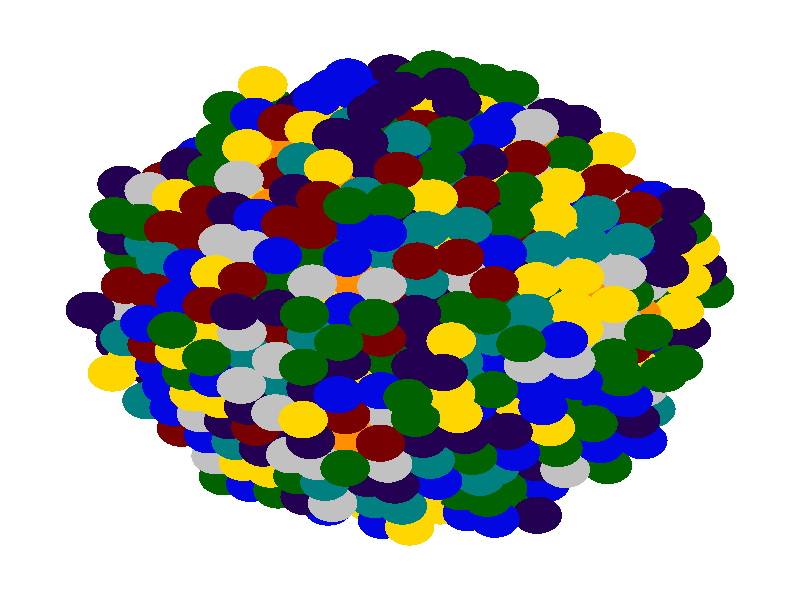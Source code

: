 #version 3.6;
#include "colors.inc"
#include "finish.inc"

global_settings {assumed_gamma 2.2 max_trace_level 6}
background {color White}
camera {orthographic
  right -43.90*x up 43.90*y
  direction 1.00*z
  location <0,0,50.00> look_at <0,0,0>}


light_source {<  -30.00,  30.00,   40.00> color Gray40 shadowless}
light_source {<  30.00,  30.00,   40.00> color Gray40 shadowless} 
light_source {<  30.0,  -30.00,   40.00> color Gray40 shadowless}
light_source {<  -30.0,  -30.00,   40.00> color Gray40 shadowless} 
light_source {<  0.0,  0.00,   40.00> color Gray25 shadowless}
// no fog
#declare simple = finish {phong 0.7 ambient 0.4 diffuse 0.55}
#declare pale = finish {ambient 0.9 diffuse 0.30 roughness 0.001 specular 0.2 }
#declare intermediate = finish {ambient 0.4 diffuse 0.6 specular 0.1 roughness 0.04}
#declare vmd = finish {ambient 0.2 diffuse 0.80 phong 0.25 phong_size 10.0 specular 0.2 roughness 0.1}
#declare jmol = finish {ambient 0.4 diffuse 0.6 specular 1 roughness 0.001 metallic}
#declare ase2 = finish {ambient 0.2 brilliance 3 diffuse 0.6 metallic specular 0.7 roughness 0.04 reflection 0.15}
#declare ase3 = finish {ambient 0.4 brilliance 2 diffuse 0.6 metallic specular 1.0 roughness 0.001 reflection 0.0}
#declare glass = finish {ambient 0.4 diffuse 0.35 specular 1.0 roughness 0.001}
#declare glass2 = finish {ambient 0.3 diffuse 0.3 specular 1.0 reflection 0.25 roughness 0.001}
#declare Rcell = 0.100;
#declare Rbond = 0.100;

#macro atom(LOC, R, COL, TRANS, FIN)
  sphere{LOC, R texture{pigment{color COL transmit TRANS} finish{FIN}}}
#end
#macro constrain(LOC, R, COL, TRANS FIN)
union{torus{R, Rcell rotate 45*z texture{pigment{color COL transmit TRANS} finish{FIN}}}
     torus{R, Rcell rotate -45*z texture{pigment{color COL transmit TRANS} finish{FIN}}}
     translate LOC}
#end

// no cell vertices
atom(<-13.05,  -6.59, -22.15>, 1.36, rgbt <0.47, 0.00, 0.00, 0.00>, 0.0, ase3) // #0
atom(<-12.61,  -4.28, -23.63>, 1.36, rgbt <0.75, 0.75, 0.75, 0.00>, 0.0, ase3) // #1
atom(<-15.78,  -5.34, -18.41>, 1.36, rgbt <1.00, 0.84, 0.00, 0.00>, 0.0, ase3) // #2
atom(<-13.88,  -7.36, -18.40>, 1.36, rgbt <0.00, 0.50, 0.50, 0.00>, 0.0, ase3) // #3
atom(<-13.45,  -5.05, -19.87>, 1.36, rgbt <0.16, 0.00, 0.33, 0.00>, 0.0, ase3) // #4
atom(<-14.07,   0.04, -25.11>, 1.36, rgbt <0.16, 0.00, 0.33, 0.00>, 0.0, ase3) // #5
atom(<-12.18,  -1.98, -25.10>, 1.36, rgbt <0.16, 0.00, 0.33, 0.00>, 0.0, ase3) // #6
atom(<-11.74,   0.33, -26.58>, 1.36, rgbt <0.04, 0.06, 0.88, 0.00>, 0.0, ase3) // #7
atom(<-14.51,  -2.26, -23.63>, 1.36, rgbt <1.00, 0.84, 0.00, 0.00>, 0.0, ase3) // #8
atom(<-14.91,  -0.73, -21.36>, 1.36, rgbt <1.00, 0.84, 0.00, 0.00>, 0.0, ase3) // #9
atom(<-13.01,  -2.75, -21.35>, 1.36, rgbt <0.47, 0.00, 0.00, 0.00>, 0.0, ase3) // #10
atom(<-12.58,  -0.44, -22.83>, 1.36, rgbt <0.16, 0.00, 0.33, 0.00>, 0.0, ase3) // #11
atom(<-15.35,  -3.04, -19.88>, 1.36, rgbt <0.16, 0.00, 0.33, 0.00>, 0.0, ase3) // #12
atom(<-15.75,  -1.50, -17.61>, 1.36, rgbt <0.16, 0.00, 0.33, 0.00>, 0.0, ase3) // #13
atom(<-13.85,  -3.52, -17.60>, 1.36, rgbt <0.04, 0.06, 0.88, 0.00>, 0.0, ase3) // #14
atom(<-13.42,  -1.22, -19.08>, 1.36, rgbt <0.75, 0.75, 0.75, 0.00>, 0.0, ase3) // #15
atom(<-14.69,  -4.29, -13.85>, 1.36, rgbt <1.00, 0.84, 0.00, 0.00>, 0.0, ase3) // #16
atom(<-14.26,  -1.99, -15.33>, 1.36, rgbt <0.16, 0.00, 0.33, 0.00>, 0.0, ase3) // #17
atom(<-15.10,  -2.76, -11.58>, 1.36, rgbt <0.00, 0.50, 0.50, 0.00>, 0.0, ase3) // #18
atom(<-11.30,   2.63, -28.06>, 1.36, rgbt <0.00, 0.39, 0.00, 0.00>, 0.0, ase3) // #19
atom(<-13.64,   2.35, -26.59>, 1.36, rgbt <0.00, 0.39, 0.00, 0.00>, 0.0, ase3) // #20
atom(<-12.14,   1.86, -24.30>, 1.36, rgbt <0.04, 0.06, 0.88, 0.00>, 0.0, ase3) // #21
atom(<-11.71,   4.17, -25.78>, 1.36, rgbt <0.00, 0.50, 0.50, 0.00>, 0.0, ase3) // #22
atom(<-14.48,   1.57, -22.84>, 1.36, rgbt <0.04, 0.06, 0.88, 0.00>, 0.0, ase3) // #23
atom(<-14.88,   3.11, -20.56>, 1.36, rgbt <0.00, 0.39, 0.00, 0.00>, 0.0, ase3) // #24
atom(<-12.98,   1.09, -20.55>, 1.36, rgbt <0.47, 0.00, 0.00, 0.00>, 0.0, ase3) // #25
atom(<-12.55,   3.39, -22.03>, 1.36, rgbt <0.00, 0.50, 0.50, 0.00>, 0.0, ase3) // #26
atom(<-13.82,   0.32, -16.80>, 1.36, rgbt <1.00, 0.84, 0.00, 0.00>, 0.0, ase3) // #27
atom(<-13.39,   2.62, -18.28>, 1.36, rgbt <1.00, 0.55, 0.00, 0.00>, 0.0, ase3) // #28
atom(<-14.66,  -0.46, -13.05>, 1.36, rgbt <0.75, 0.75, 0.75, 0.00>, 0.0, ase3) // #29
atom(<-14.22,   1.85, -14.53>, 1.36, rgbt <0.00, 0.39, 0.00, 0.00>, 0.0, ase3) // #30
atom(<-16.99,  -0.74, -11.59>, 1.36, rgbt <0.16, 0.00, 0.33, 0.00>, 0.0, ase3) // #31
atom(<-15.06,   1.08, -10.78>, 1.36, rgbt <0.47, 0.00, 0.00, 0.00>, 0.0, ase3) // #32
atom(<-12.11,   5.70, -23.51>, 1.36, rgbt <0.47, 0.00, 0.00, 0.00>, 0.0, ase3) // #33
atom(<-12.95,   4.93, -19.76>, 1.36, rgbt <0.75, 0.75, 0.75, 0.00>, 0.0, ase3) // #34
atom(<-15.28,   4.64, -18.29>, 1.36, rgbt <0.16, 0.00, 0.33, 0.00>, 0.0, ase3) // #35
atom(<-15.69,   6.17, -16.02>, 1.36, rgbt <0.00, 0.39, 0.00, 0.00>, 0.0, ase3) // #36
atom(<-13.79,   4.15, -16.01>, 1.36, rgbt <0.00, 0.50, 0.50, 0.00>, 0.0, ase3) // #37
atom(<-13.35,   6.46, -17.48>, 1.36, rgbt <0.16, 0.00, 0.33, 0.00>, 0.0, ase3) // #38
atom(<-14.19,   5.69, -13.73>, 1.36, rgbt <0.00, 0.39, 0.00, 0.00>, 0.0, ase3) // #39
atom(<-12.92,   8.76, -18.96>, 1.36, rgbt <0.47, 0.00, 0.00, 0.00>, 0.0, ase3) // #40
atom(<-15.25,   8.48, -17.49>, 1.36, rgbt <0.16, 0.00, 0.33, 0.00>, 0.0, ase3) // #41
atom(<-13.76,   7.99, -15.21>, 1.36, rgbt <0.75, 0.75, 0.75, 0.00>, 0.0, ase3) // #42
atom(< -9.68, -12.93, -20.65>, 1.36, rgbt <0.00, 0.39, 0.00, 0.00>, 0.0, ase3) // #43
atom(<-11.15,  -8.61, -22.14>, 1.36, rgbt <1.00, 0.84, 0.00, 0.00>, 0.0, ase3) // #44
atom(< -9.25, -10.63, -22.13>, 1.36, rgbt <0.16, 0.00, 0.33, 0.00>, 0.0, ase3) // #45
atom(<-11.99,  -9.38, -18.39>, 1.36, rgbt <0.47, 0.00, 0.00, 0.00>, 0.0, ase3) // #46
atom(<-10.09, -11.40, -18.38>, 1.36, rgbt <0.75, 0.75, 0.75, 0.00>, 0.0, ase3) // #47
atom(< -9.65,  -9.09, -19.86>, 1.36, rgbt <0.04, 0.06, 0.88, 0.00>, 0.0, ase3) // #48
atom(<-10.49,  -9.87, -16.11>, 1.36, rgbt <0.04, 0.06, 0.88, 0.00>, 0.0, ase3) // #49
atom(<-10.28,  -4.00, -25.09>, 1.36, rgbt <1.00, 0.84, 0.00, 0.00>, 0.0, ase3) // #50
atom(< -8.38,  -6.02, -25.08>, 1.36, rgbt <0.04, 0.06, 0.88, 0.00>, 0.0, ase3) // #51
atom(< -7.94,  -3.71, -26.56>, 1.36, rgbt <0.75, 0.75, 0.75, 0.00>, 0.0, ase3) // #52
atom(<-10.71,  -6.30, -23.62>, 1.36, rgbt <0.04, 0.06, 0.88, 0.00>, 0.0, ase3) // #53
atom(<-11.12,  -4.77, -21.34>, 1.36, rgbt <1.00, 0.84, 0.00, 0.00>, 0.0, ase3) // #54
atom(< -9.22,  -6.79, -21.33>, 1.36, rgbt <0.16, 0.00, 0.33, 0.00>, 0.0, ase3) // #55
atom(< -8.78,  -4.48, -22.81>, 1.36, rgbt <0.16, 0.00, 0.33, 0.00>, 0.0, ase3) // #56
atom(<-11.55,  -7.07, -19.87>, 1.36, rgbt <0.47, 0.00, 0.00, 0.00>, 0.0, ase3) // #57
atom(<-11.95,  -5.54, -17.59>, 1.36, rgbt <0.16, 0.00, 0.33, 0.00>, 0.0, ase3) // #58
atom(<-10.06,  -7.56, -17.58>, 1.36, rgbt <1.00, 0.55, 0.00, 0.00>, 0.0, ase3) // #59
atom(< -9.62,  -5.26, -19.06>, 1.36, rgbt <0.16, 0.00, 0.33, 0.00>, 0.0, ase3) // #60
atom(<-12.39,  -7.85, -16.12>, 1.36, rgbt <0.04, 0.06, 0.88, 0.00>, 0.0, ase3) // #61
atom(<-12.79,  -6.31, -13.84>, 1.36, rgbt <0.04, 0.06, 0.88, 0.00>, 0.0, ase3) // #62
atom(<-10.89,  -8.33, -13.83>, 1.36, rgbt <0.75, 0.75, 0.75, 0.00>, 0.0, ase3) // #63
atom(<-10.46,  -6.03, -15.31>, 1.36, rgbt <0.47, 0.00, 0.00, 0.00>, 0.0, ase3) // #64
atom(<-11.30,  -6.80, -11.56>, 1.36, rgbt <1.00, 0.84, 0.00, 0.00>, 0.0, ase3) // #65
atom(< -9.41,   0.61, -28.05>, 1.36, rgbt <0.00, 0.39, 0.00, 0.00>, 0.0, ase3) // #66
atom(< -7.51,  -1.41, -28.04>, 1.36, rgbt <0.47, 0.00, 0.00, 0.00>, 0.0, ase3) // #67
atom(< -9.84,  -1.69, -26.57>, 1.36, rgbt <0.16, 0.00, 0.33, 0.00>, 0.0, ase3) // #68
atom(<-10.24,  -0.16, -24.30>, 1.36, rgbt <1.00, 0.84, 0.00, 0.00>, 0.0, ase3) // #69
atom(< -8.35,  -2.18, -24.29>, 1.36, rgbt <0.00, 0.39, 0.00, 0.00>, 0.0, ase3) // #70
atom(< -7.91,   0.13, -25.76>, 1.36, rgbt <1.00, 0.84, 0.00, 0.00>, 0.0, ase3) // #71
atom(<-10.68,  -2.46, -22.82>, 1.36, rgbt <0.47, 0.00, 0.00, 0.00>, 0.0, ase3) // #72
atom(<-11.08,  -0.93, -20.55>, 1.36, rgbt <0.00, 0.39, 0.00, 0.00>, 0.0, ase3) // #73
atom(< -9.18,  -2.95, -20.54>, 1.36, rgbt <0.00, 0.50, 0.50, 0.00>, 0.0, ase3) // #74
atom(< -8.75,  -0.65, -22.01>, 1.36, rgbt <1.00, 0.84, 0.00, 0.00>, 0.0, ase3) // #75
atom(<-11.52,  -3.24, -19.07>, 1.36, rgbt <0.75, 0.75, 0.75, 0.00>, 0.0, ase3) // #76
atom(<-11.92,  -1.70, -16.79>, 1.36, rgbt <0.75, 0.75, 0.75, 0.00>, 0.0, ase3) // #77
atom(<-10.02,  -3.72, -16.79>, 1.36, rgbt <0.00, 0.50, 0.50, 0.00>, 0.0, ase3) // #78
atom(< -9.59,  -1.42, -18.26>, 1.36, rgbt <0.04, 0.06, 0.88, 0.00>, 0.0, ase3) // #79
atom(<-12.36,  -4.01, -15.32>, 1.36, rgbt <0.75, 0.75, 0.75, 0.00>, 0.0, ase3) // #80
atom(<-12.76,  -2.48, -13.04>, 1.36, rgbt <0.04, 0.06, 0.88, 0.00>, 0.0, ase3) // #81
atom(<-10.86,  -4.49, -13.04>, 1.36, rgbt <0.00, 0.39, 0.00, 0.00>, 0.0, ase3) // #82
atom(<-10.43,  -2.19, -14.51>, 1.36, rgbt <0.00, 0.50, 0.50, 0.00>, 0.0, ase3) // #83
atom(<-13.20,  -4.78, -11.57>, 1.36, rgbt <0.04, 0.06, 0.88, 0.00>, 0.0, ase3) // #84
atom(<-13.60,  -3.25,  -9.29>, 1.36, rgbt <0.47, 0.00, 0.00, 0.00>, 0.0, ase3) // #85
atom(<-11.70,  -5.27,  -9.28>, 1.36, rgbt <0.00, 0.39, 0.00, 0.00>, 0.0, ase3) // #86
atom(<-11.27,  -2.96, -10.76>, 1.36, rgbt <0.75, 0.75, 0.75, 0.00>, 0.0, ase3) // #87
atom(<-12.10,  -3.73,  -7.01>, 1.36, rgbt <1.00, 0.84, 0.00, 0.00>, 0.0, ase3) // #88
atom(< -6.64,   3.20, -30.99>, 1.36, rgbt <0.04, 0.06, 0.88, 0.00>, 0.0, ase3) // #89
atom(< -8.97,   2.92, -29.52>, 1.36, rgbt <0.04, 0.06, 0.88, 0.00>, 0.0, ase3) // #90
atom(< -9.37,   4.45, -27.25>, 1.36, rgbt <0.00, 0.39, 0.00, 0.00>, 0.0, ase3) // #91
atom(< -7.48,   2.43, -27.24>, 1.36, rgbt <0.75, 0.75, 0.75, 0.00>, 0.0, ase3) // #92
atom(< -7.04,   4.74, -28.72>, 1.36, rgbt <0.00, 0.39, 0.00, 0.00>, 0.0, ase3) // #93
atom(< -9.81,   2.15, -25.77>, 1.36, rgbt <0.00, 0.50, 0.50, 0.00>, 0.0, ase3) // #94
atom(<-10.21,   3.68, -23.50>, 1.36, rgbt <0.16, 0.00, 0.33, 0.00>, 0.0, ase3) // #95
atom(< -8.31,   1.66, -23.49>, 1.36, rgbt <1.00, 0.84, 0.00, 0.00>, 0.0, ase3) // #96
atom(< -7.88,   3.97, -24.97>, 1.36, rgbt <1.00, 0.84, 0.00, 0.00>, 0.0, ase3) // #97
atom(<-10.65,   1.37, -22.02>, 1.36, rgbt <0.00, 0.50, 0.50, 0.00>, 0.0, ase3) // #98
atom(<-11.05,   2.91, -19.75>, 1.36, rgbt <0.47, 0.00, 0.00, 0.00>, 0.0, ase3) // #99
atom(< -9.15,   0.89, -19.74>, 1.36, rgbt <0.16, 0.00, 0.33, 0.00>, 0.0, ase3) // #100
atom(< -8.72,   3.19, -21.22>, 1.36, rgbt <0.00, 0.50, 0.50, 0.00>, 0.0, ase3) // #101
atom(<-11.49,   0.60, -18.27>, 1.36, rgbt <0.04, 0.06, 0.88, 0.00>, 0.0, ase3) // #102
atom(<-11.89,   2.13, -16.00>, 1.36, rgbt <0.00, 0.50, 0.50, 0.00>, 0.0, ase3) // #103
atom(< -9.99,   0.12, -15.99>, 1.36, rgbt <0.00, 0.50, 0.50, 0.00>, 0.0, ase3) // #104
atom(< -9.56,   2.42, -17.47>, 1.36, rgbt <0.47, 0.00, 0.00, 0.00>, 0.0, ase3) // #105
atom(<-12.33,  -0.17, -14.52>, 1.36, rgbt <0.00, 0.50, 0.50, 0.00>, 0.0, ase3) // #106
atom(<-12.73,   1.36, -12.25>, 1.36, rgbt <0.04, 0.06, 0.88, 0.00>, 0.0, ase3) // #107
atom(<-10.83,  -0.66, -12.24>, 1.36, rgbt <0.04, 0.06, 0.88, 0.00>, 0.0, ase3) // #108
atom(<-10.40,   1.65, -13.71>, 1.36, rgbt <1.00, 0.55, 0.00, 0.00>, 0.0, ase3) // #109
atom(<-13.16,  -0.94, -10.77>, 1.36, rgbt <0.04, 0.06, 0.88, 0.00>, 0.0, ase3) // #110
atom(<-13.57,   0.59,  -8.50>, 1.36, rgbt <0.47, 0.00, 0.00, 0.00>, 0.0, ase3) // #111
atom(<-11.67,  -1.43,  -8.49>, 1.36, rgbt <0.16, 0.00, 0.33, 0.00>, 0.0, ase3) // #112
atom(<-11.23,   0.88,  -9.96>, 1.36, rgbt <0.16, 0.00, 0.33, 0.00>, 0.0, ase3) // #113
atom(<-14.00,  -1.71,  -7.02>, 1.36, rgbt <0.04, 0.06, 0.88, 0.00>, 0.0, ase3) // #114
atom(<-12.51,  -2.20,  -4.74>, 1.36, rgbt <0.00, 0.39, 0.00, 0.00>, 0.0, ase3) // #115
atom(<-12.07,   0.10,  -6.21>, 1.36, rgbt <0.04, 0.06, 0.88, 0.00>, 0.0, ase3) // #116
atom(< -7.44,   6.27, -26.44>, 1.36, rgbt <0.47, 0.00, 0.00, 0.00>, 0.0, ase3) // #117
atom(< -9.78,   5.98, -24.98>, 1.36, rgbt <0.47, 0.00, 0.00, 0.00>, 0.0, ase3) // #118
atom(<-10.18,   7.52, -22.70>, 1.36, rgbt <0.04, 0.06, 0.88, 0.00>, 0.0, ase3) // #119
atom(< -8.28,   5.50, -22.69>, 1.36, rgbt <1.00, 0.84, 0.00, 0.00>, 0.0, ase3) // #120
atom(< -7.85,   7.80, -24.17>, 1.36, rgbt <0.75, 0.75, 0.75, 0.00>, 0.0, ase3) // #121
atom(<-10.62,   5.21, -21.22>, 1.36, rgbt <1.00, 0.84, 0.00, 0.00>, 0.0, ase3) // #122
atom(<-11.02,   6.75, -18.95>, 1.36, rgbt <0.47, 0.00, 0.00, 0.00>, 0.0, ase3) // #123
atom(< -9.12,   4.73, -18.94>, 1.36, rgbt <0.04, 0.06, 0.88, 0.00>, 0.0, ase3) // #124
atom(< -8.69,   7.03, -20.42>, 1.36, rgbt <0.00, 0.39, 0.00, 0.00>, 0.0, ase3) // #125
atom(<-11.46,   4.44, -17.47>, 1.36, rgbt <0.04, 0.06, 0.88, 0.00>, 0.0, ase3) // #126
atom(<-11.86,   5.97, -15.20>, 1.36, rgbt <0.00, 0.39, 0.00, 0.00>, 0.0, ase3) // #127
atom(< -9.96,   3.95, -15.19>, 1.36, rgbt <0.04, 0.06, 0.88, 0.00>, 0.0, ase3) // #128
atom(< -9.53,   6.26, -16.67>, 1.36, rgbt <0.04, 0.06, 0.88, 0.00>, 0.0, ase3) // #129
atom(<-12.29,   3.67, -13.72>, 1.36, rgbt <0.75, 0.75, 0.75, 0.00>, 0.0, ase3) // #130
atom(<-12.70,   5.20, -11.45>, 1.36, rgbt <0.47, 0.00, 0.00, 0.00>, 0.0, ase3) // #131
atom(<-10.80,   3.18, -11.44>, 1.36, rgbt <1.00, 0.84, 0.00, 0.00>, 0.0, ase3) // #132
atom(<-10.36,   5.49, -12.92>, 1.36, rgbt <1.00, 0.55, 0.00, 0.00>, 0.0, ase3) // #133
atom(<-13.13,   2.90,  -9.97>, 1.36, rgbt <0.00, 0.50, 0.50, 0.00>, 0.0, ase3) // #134
atom(<-11.64,   2.41,  -7.69>, 1.36, rgbt <0.04, 0.06, 0.88, 0.00>, 0.0, ase3) // #135
atom(<-11.20,   4.71,  -9.17>, 1.36, rgbt <0.47, 0.00, 0.00, 0.00>, 0.0, ase3) // #136
atom(< -8.25,   9.34, -21.90>, 1.36, rgbt <0.00, 0.50, 0.50, 0.00>, 0.0, ase3) // #137
atom(<-10.59,   9.05, -20.43>, 1.36, rgbt <0.16, 0.00, 0.33, 0.00>, 0.0, ase3) // #138
atom(<-10.99,  10.58, -18.15>, 1.36, rgbt <0.04, 0.06, 0.88, 0.00>, 0.0, ase3) // #139
atom(< -9.09,   8.56, -18.14>, 1.36, rgbt <0.00, 0.50, 0.50, 0.00>, 0.0, ase3) // #140
atom(< -8.66,  10.87, -19.62>, 1.36, rgbt <0.04, 0.06, 0.88, 0.00>, 0.0, ase3) // #141
atom(<-11.42,   8.28, -16.68>, 1.36, rgbt <1.00, 0.84, 0.00, 0.00>, 0.0, ase3) // #142
atom(<-11.83,   9.81, -14.40>, 1.36, rgbt <0.16, 0.00, 0.33, 0.00>, 0.0, ase3) // #143
atom(< -9.93,   7.79, -14.39>, 1.36, rgbt <0.00, 0.50, 0.50, 0.00>, 0.0, ase3) // #144
atom(< -9.49,  10.10, -15.87>, 1.36, rgbt <0.47, 0.00, 0.00, 0.00>, 0.0, ase3) // #145
atom(<-12.26,   7.51, -12.93>, 1.36, rgbt <1.00, 0.84, 0.00, 0.00>, 0.0, ase3) // #146
atom(<-10.77,   7.02, -10.64>, 1.36, rgbt <0.47, 0.00, 0.00, 0.00>, 0.0, ase3) // #147
atom(<-10.33,   9.32, -12.12>, 1.36, rgbt <0.00, 0.39, 0.00, 0.00>, 0.0, ase3) // #148
atom(< -9.06,  12.40, -17.35>, 1.36, rgbt <1.00, 0.84, 0.00, 0.00>, 0.0, ase3) // #149
atom(< -9.90,  11.63, -13.60>, 1.36, rgbt <0.00, 0.39, 0.00, 0.00>, 0.0, ase3) // #150
atom(< -9.46,  13.93, -15.07>, 1.36, rgbt <0.00, 0.39, 0.00, 0.00>, 0.0, ase3) // #151
atom(< -7.35, -12.65, -22.12>, 1.36, rgbt <0.16, 0.00, 0.33, 0.00>, 0.0, ase3) // #152
atom(< -5.01, -12.36, -23.59>, 1.36, rgbt <0.16, 0.00, 0.33, 0.00>, 0.0, ase3) // #153
atom(< -8.19, -13.42, -18.37>, 1.36, rgbt <0.04, 0.06, 0.88, 0.00>, 0.0, ase3) // #154
atom(< -5.85, -13.13, -19.84>, 1.36, rgbt <1.00, 0.55, 0.00, 0.00>, 0.0, ase3) // #155
atom(< -6.69, -13.90, -16.09>, 1.36, rgbt <0.00, 0.39, 0.00, 0.00>, 0.0, ase3) // #156
atom(< -6.48,  -8.04, -25.07>, 1.36, rgbt <0.47, 0.00, 0.00, 0.00>, 0.0, ase3) // #157
atom(< -7.32,  -8.81, -21.32>, 1.36, rgbt <0.00, 0.39, 0.00, 0.00>, 0.0, ase3) // #158
atom(< -5.42, -10.83, -21.32>, 1.36, rgbt <0.16, 0.00, 0.33, 0.00>, 0.0, ase3) // #159
atom(< -4.98,  -8.52, -22.79>, 1.36, rgbt <0.16, 0.00, 0.33, 0.00>, 0.0, ase3) // #160
atom(< -7.75, -11.11, -19.85>, 1.36, rgbt <1.00, 0.55, 0.00, 0.00>, 0.0, ase3) // #161
atom(< -8.16,  -9.58, -17.57>, 1.36, rgbt <0.04, 0.06, 0.88, 0.00>, 0.0, ase3) // #162
atom(< -6.26, -11.60, -17.56>, 1.36, rgbt <0.47, 0.00, 0.00, 0.00>, 0.0, ase3) // #163
atom(< -5.82,  -9.29, -19.04>, 1.36, rgbt <1.00, 0.55, 0.00, 0.00>, 0.0, ase3) // #164
atom(< -8.59, -11.88, -16.10>, 1.36, rgbt <1.00, 0.84, 0.00, 0.00>, 0.0, ase3) // #165
atom(< -8.99, -10.35, -13.82>, 1.36, rgbt <0.00, 0.50, 0.50, 0.00>, 0.0, ase3) // #166
atom(< -7.10, -12.37, -13.81>, 1.36, rgbt <1.00, 0.84, 0.00, 0.00>, 0.0, ase3) // #167
atom(< -6.66, -10.07, -15.29>, 1.36, rgbt <0.04, 0.06, 0.88, 0.00>, 0.0, ase3) // #168
atom(< -7.50, -10.84, -11.54>, 1.36, rgbt <0.16, 0.00, 0.33, 0.00>, 0.0, ase3) // #169
atom(< -5.61,  -3.43, -28.03>, 1.36, rgbt <0.04, 0.06, 0.88, 0.00>, 0.0, ase3) // #170
atom(< -3.71,  -5.44, -28.02>, 1.36, rgbt <0.04, 0.06, 0.88, 0.00>, 0.0, ase3) // #171
atom(< -6.04,  -5.73, -26.55>, 1.36, rgbt <0.75, 0.75, 0.75, 0.00>, 0.0, ase3) // #172
atom(< -6.45,  -4.20, -24.28>, 1.36, rgbt <0.47, 0.00, 0.00, 0.00>, 0.0, ase3) // #173
atom(< -4.55,  -6.22, -24.27>, 1.36, rgbt <0.16, 0.00, 0.33, 0.00>, 0.0, ase3) // #174
atom(< -4.11,  -3.91, -25.75>, 1.36, rgbt <0.47, 0.00, 0.00, 0.00>, 0.0, ase3) // #175
atom(< -6.88,  -6.50, -22.80>, 1.36, rgbt <1.00, 0.84, 0.00, 0.00>, 0.0, ase3) // #176
atom(< -7.29,  -4.97, -20.53>, 1.36, rgbt <0.47, 0.00, 0.00, 0.00>, 0.0, ase3) // #177
atom(< -5.39,  -6.99, -20.52>, 1.36, rgbt <0.16, 0.00, 0.33, 0.00>, 0.0, ase3) // #178
atom(< -4.95,  -4.68, -21.99>, 1.36, rgbt <0.04, 0.06, 0.88, 0.00>, 0.0, ase3) // #179
atom(< -7.72,  -7.27, -19.05>, 1.36, rgbt <0.47, 0.00, 0.00, 0.00>, 0.0, ase3) // #180
atom(< -8.12,  -5.74, -16.78>, 1.36, rgbt <0.04, 0.06, 0.88, 0.00>, 0.0, ase3) // #181
atom(< -6.23,  -7.76, -16.77>, 1.36, rgbt <0.16, 0.00, 0.33, 0.00>, 0.0, ase3) // #182
atom(< -5.79,  -5.46, -18.24>, 1.36, rgbt <0.75, 0.75, 0.75, 0.00>, 0.0, ase3) // #183
atom(< -8.56,  -8.05, -15.30>, 1.36, rgbt <1.00, 0.84, 0.00, 0.00>, 0.0, ase3) // #184
atom(< -8.96,  -6.51, -13.03>, 1.36, rgbt <0.00, 0.50, 0.50, 0.00>, 0.0, ase3) // #185
atom(< -7.06,  -8.53, -13.02>, 1.36, rgbt <1.00, 0.55, 0.00, 0.00>, 0.0, ase3) // #186
atom(< -6.63,  -6.23, -14.49>, 1.36, rgbt <1.00, 0.84, 0.00, 0.00>, 0.0, ase3) // #187
atom(< -9.40,  -8.82, -11.55>, 1.36, rgbt <0.16, 0.00, 0.33, 0.00>, 0.0, ase3) // #188
atom(< -9.80,  -7.29,  -9.28>, 1.36, rgbt <1.00, 0.84, 0.00, 0.00>, 0.0, ase3) // #189
atom(< -7.90,  -9.31,  -9.27>, 1.36, rgbt <0.47, 0.00, 0.00, 0.00>, 0.0, ase3) // #190
atom(< -7.47,  -7.00, -10.74>, 1.36, rgbt <0.00, 0.50, 0.50, 0.00>, 0.0, ase3) // #191
atom(< -8.31,  -7.77,  -6.99>, 1.36, rgbt <0.16, 0.00, 0.33, 0.00>, 0.0, ase3) // #192
atom(< -4.74,   1.18, -30.98>, 1.36, rgbt <0.47, 0.00, 0.00, 0.00>, 0.0, ase3) // #193
atom(< -2.84,  -0.83, -30.97>, 1.36, rgbt <1.00, 0.84, 0.00, 0.00>, 0.0, ase3) // #194
atom(< -2.40,   1.47, -32.45>, 1.36, rgbt <0.04, 0.06, 0.88, 0.00>, 0.0, ase3) // #195
atom(< -5.17,  -1.12, -29.50>, 1.36, rgbt <0.16, 0.00, 0.33, 0.00>, 0.0, ase3) // #196
atom(< -5.58,   0.41, -27.23>, 1.36, rgbt <0.47, 0.00, 0.00, 0.00>, 0.0, ase3) // #197
atom(< -3.68,  -1.61, -27.22>, 1.36, rgbt <0.04, 0.06, 0.88, 0.00>, 0.0, ase3) // #198
atom(< -3.24,   0.70, -28.70>, 1.36, rgbt <0.04, 0.06, 0.88, 0.00>, 0.0, ase3) // #199
atom(< -6.01,  -1.89, -25.75>, 1.36, rgbt <0.75, 0.75, 0.75, 0.00>, 0.0, ase3) // #200
atom(< -6.42,  -0.36, -23.48>, 1.36, rgbt <1.00, 0.84, 0.00, 0.00>, 0.0, ase3) // #201
atom(< -4.52,  -2.38, -23.47>, 1.36, rgbt <0.00, 0.39, 0.00, 0.00>, 0.0, ase3) // #202
atom(< -4.08,  -0.07, -24.95>, 1.36, rgbt <0.00, 0.39, 0.00, 0.00>, 0.0, ase3) // #203
atom(< -6.85,  -2.66, -22.00>, 1.36, rgbt <0.75, 0.75, 0.75, 0.00>, 0.0, ase3) // #204
atom(< -7.25,  -1.13, -19.73>, 1.36, rgbt <0.47, 0.00, 0.00, 0.00>, 0.0, ase3) // #205
atom(< -5.36,  -3.15, -19.72>, 1.36, rgbt <0.04, 0.06, 0.88, 0.00>, 0.0, ase3) // #206
atom(< -4.92,  -0.85, -21.20>, 1.36, rgbt <0.00, 0.39, 0.00, 0.00>, 0.0, ase3) // #207
atom(< -7.69,  -3.44, -18.25>, 1.36, rgbt <0.00, 0.50, 0.50, 0.00>, 0.0, ase3) // #208
atom(< -8.09,  -1.90, -15.98>, 1.36, rgbt <1.00, 0.84, 0.00, 0.00>, 0.0, ase3) // #209
atom(< -6.19,  -3.92, -15.97>, 1.36, rgbt <0.47, 0.00, 0.00, 0.00>, 0.0, ase3) // #210
atom(< -5.76,  -1.62, -17.45>, 1.36, rgbt <0.16, 0.00, 0.33, 0.00>, 0.0, ase3) // #211
atom(< -8.53,  -4.21, -14.50>, 1.36, rgbt <0.00, 0.39, 0.00, 0.00>, 0.0, ase3) // #212
atom(< -8.93,  -2.68, -12.23>, 1.36, rgbt <0.00, 0.50, 0.50, 0.00>, 0.0, ase3) // #213
atom(< -7.03,  -4.70, -12.22>, 1.36, rgbt <0.00, 0.50, 0.50, 0.00>, 0.0, ase3) // #214
atom(< -6.60,  -2.39, -13.70>, 1.36, rgbt <0.47, 0.00, 0.00, 0.00>, 0.0, ase3) // #215
atom(< -9.37,  -4.98, -10.75>, 1.36, rgbt <0.16, 0.00, 0.33, 0.00>, 0.0, ase3) // #216
atom(< -9.77,  -3.45,  -8.48>, 1.36, rgbt <0.00, 0.39, 0.00, 0.00>, 0.0, ase3) // #217
atom(< -7.87,  -5.47,  -8.47>, 1.36, rgbt <0.00, 0.50, 0.50, 0.00>, 0.0, ase3) // #218
atom(< -7.44,  -3.16,  -9.95>, 1.36, rgbt <0.00, 0.50, 0.50, 0.00>, 0.0, ase3) // #219
atom(<-10.21,  -5.75,  -7.00>, 1.36, rgbt <0.04, 0.06, 0.88, 0.00>, 0.0, ase3) // #220
atom(<-10.61,  -4.22,  -4.73>, 1.36, rgbt <0.00, 0.39, 0.00, 0.00>, 0.0, ase3) // #221
atom(< -8.71,  -6.24,  -4.72>, 1.36, rgbt <0.75, 0.75, 0.75, 0.00>, 0.0, ase3) // #222
atom(< -8.28,  -3.93,  -6.20>, 1.36, rgbt <0.00, 0.50, 0.50, 0.00>, 0.0, ase3) // #223
atom(< -4.30,   3.49, -32.46>, 1.36, rgbt <0.00, 0.39, 0.00, 0.00>, 0.0, ase3) // #224
atom(< -2.81,   3.00, -30.18>, 1.36, rgbt <0.16, 0.00, 0.33, 0.00>, 0.0, ase3) // #225
atom(< -5.14,   2.72, -28.71>, 1.36, rgbt <0.00, 0.50, 0.50, 0.00>, 0.0, ase3) // #226
atom(< -5.55,   4.25, -26.43>, 1.36, rgbt <0.16, 0.00, 0.33, 0.00>, 0.0, ase3) // #227
atom(< -3.65,   2.23, -26.43>, 1.36, rgbt <0.00, 0.50, 0.50, 0.00>, 0.0, ase3) // #228
atom(< -3.21,   4.54, -27.90>, 1.36, rgbt <1.00, 0.84, 0.00, 0.00>, 0.0, ase3) // #229
atom(< -5.98,   1.95, -24.96>, 1.36, rgbt <0.47, 0.00, 0.00, 0.00>, 0.0, ase3) // #230
atom(< -6.38,   3.48, -22.68>, 1.36, rgbt <0.04, 0.06, 0.88, 0.00>, 0.0, ase3) // #231
atom(< -4.49,   1.46, -22.67>, 1.36, rgbt <0.04, 0.06, 0.88, 0.00>, 0.0, ase3) // #232
atom(< -4.05,   3.76, -24.15>, 1.36, rgbt <0.04, 0.06, 0.88, 0.00>, 0.0, ase3) // #233
atom(< -6.82,   1.17, -21.21>, 1.36, rgbt <1.00, 0.55, 0.00, 0.00>, 0.0, ase3) // #234
atom(< -7.22,   2.71, -18.93>, 1.36, rgbt <1.00, 0.55, 0.00, 0.00>, 0.0, ase3) // #235
atom(< -5.32,   0.69, -18.92>, 1.36, rgbt <0.47, 0.00, 0.00, 0.00>, 0.0, ase3) // #236
atom(< -4.89,   2.99, -20.40>, 1.36, rgbt <0.00, 0.39, 0.00, 0.00>, 0.0, ase3) // #237
atom(< -7.66,   0.40, -17.46>, 1.36, rgbt <0.00, 0.50, 0.50, 0.00>, 0.0, ase3) // #238
atom(< -8.06,   1.93, -15.18>, 1.36, rgbt <0.75, 0.75, 0.75, 0.00>, 0.0, ase3) // #239
atom(< -6.16,  -0.09, -15.17>, 1.36, rgbt <0.00, 0.50, 0.50, 0.00>, 0.0, ase3) // #240
atom(< -5.73,   2.22, -16.65>, 1.36, rgbt <0.16, 0.00, 0.33, 0.00>, 0.0, ase3) // #241
atom(< -8.50,  -0.37, -13.71>, 1.36, rgbt <1.00, 0.84, 0.00, 0.00>, 0.0, ase3) // #242
atom(< -8.90,   1.16, -11.43>, 1.36, rgbt <0.75, 0.75, 0.75, 0.00>, 0.0, ase3) // #243
atom(< -7.00,  -0.86, -11.42>, 1.36, rgbt <0.75, 0.75, 0.75, 0.00>, 0.0, ase3) // #244
atom(< -6.57,   1.45, -12.90>, 1.36, rgbt <0.00, 0.50, 0.50, 0.00>, 0.0, ase3) // #245
atom(< -9.34,  -1.14,  -9.96>, 1.36, rgbt <0.00, 0.39, 0.00, 0.00>, 0.0, ase3) // #246
atom(< -9.74,   0.39,  -7.68>, 1.36, rgbt <0.04, 0.06, 0.88, 0.00>, 0.0, ase3) // #247
atom(< -7.84,  -1.63,  -7.67>, 1.36, rgbt <1.00, 0.84, 0.00, 0.00>, 0.0, ase3) // #248
atom(< -7.41,   0.68,  -9.15>, 1.36, rgbt <0.75, 0.75, 0.75, 0.00>, 0.0, ase3) // #249
atom(<-10.17,  -1.92,  -6.20>, 1.36, rgbt <1.00, 0.84, 0.00, 0.00>, 0.0, ase3) // #250
atom(<-10.58,  -0.38,  -3.93>, 1.36, rgbt <0.47, 0.00, 0.00, 0.00>, 0.0, ase3) // #251
atom(< -8.68,  -2.40,  -3.92>, 1.36, rgbt <0.75, 0.75, 0.75, 0.00>, 0.0, ase3) // #252
atom(< -8.24,  -0.10,  -5.40>, 1.36, rgbt <0.00, 0.39, 0.00, 0.00>, 0.0, ase3) // #253
atom(< -9.08,  -0.87,  -1.65>, 1.36, rgbt <0.16, 0.00, 0.33, 0.00>, 0.0, ase3) // #254
atom(< -2.78,   6.84, -29.38>, 1.36, rgbt <1.00, 0.84, 0.00, 0.00>, 0.0, ase3) // #255
atom(< -5.11,   6.56, -27.91>, 1.36, rgbt <0.16, 0.00, 0.33, 0.00>, 0.0, ase3) // #256
atom(< -5.51,   8.09, -25.64>, 1.36, rgbt <0.16, 0.00, 0.33, 0.00>, 0.0, ase3) // #257
atom(< -3.62,   6.07, -25.63>, 1.36, rgbt <1.00, 0.84, 0.00, 0.00>, 0.0, ase3) // #258
atom(< -3.18,   8.37, -27.10>, 1.36, rgbt <0.75, 0.75, 0.75, 0.00>, 0.0, ase3) // #259
atom(< -5.95,   5.78, -24.16>, 1.36, rgbt <0.04, 0.06, 0.88, 0.00>, 0.0, ase3) // #260
atom(< -6.35,   7.32, -21.89>, 1.36, rgbt <1.00, 0.55, 0.00, 0.00>, 0.0, ase3) // #261
atom(< -4.45,   5.30, -21.88>, 1.36, rgbt <0.00, 0.39, 0.00, 0.00>, 0.0, ase3) // #262
atom(< -4.02,   7.60, -23.35>, 1.36, rgbt <0.75, 0.75, 0.75, 0.00>, 0.0, ase3) // #263
atom(< -6.79,   5.01, -20.41>, 1.36, rgbt <0.75, 0.75, 0.75, 0.00>, 0.0, ase3) // #264
atom(< -7.19,   6.54, -18.14>, 1.36, rgbt <1.00, 0.84, 0.00, 0.00>, 0.0, ase3) // #265
atom(< -5.29,   4.53, -18.13>, 1.36, rgbt <0.04, 0.06, 0.88, 0.00>, 0.0, ase3) // #266
atom(< -4.86,   6.83, -19.60>, 1.36, rgbt <0.16, 0.00, 0.33, 0.00>, 0.0, ase3) // #267
atom(< -7.63,   4.24, -16.66>, 1.36, rgbt <1.00, 0.84, 0.00, 0.00>, 0.0, ase3) // #268
atom(< -8.03,   5.77, -14.39>, 1.36, rgbt <0.00, 0.50, 0.50, 0.00>, 0.0, ase3) // #269
atom(< -6.13,   3.75, -14.38>, 1.36, rgbt <0.00, 0.50, 0.50, 0.00>, 0.0, ase3) // #270
atom(< -5.70,   6.06, -15.85>, 1.36, rgbt <0.00, 0.39, 0.00, 0.00>, 0.0, ase3) // #271
atom(< -8.47,   3.47, -12.91>, 1.36, rgbt <0.47, 0.00, 0.00, 0.00>, 0.0, ase3) // #272
atom(< -8.87,   5.00, -10.63>, 1.36, rgbt <0.00, 0.39, 0.00, 0.00>, 0.0, ase3) // #273
atom(< -6.97,   2.98, -10.63>, 1.36, rgbt <0.47, 0.00, 0.00, 0.00>, 0.0, ase3) // #274
atom(< -6.54,   5.29, -12.10>, 1.36, rgbt <0.00, 0.39, 0.00, 0.00>, 0.0, ase3) // #275
atom(< -9.30,   2.69,  -9.16>, 1.36, rgbt <0.75, 0.75, 0.75, 0.00>, 0.0, ase3) // #276
atom(< -9.71,   4.23,  -6.88>, 1.36, rgbt <0.75, 0.75, 0.75, 0.00>, 0.0, ase3) // #277
atom(< -7.81,   2.21,  -6.88>, 1.36, rgbt <0.00, 0.39, 0.00, 0.00>, 0.0, ase3) // #278
atom(< -7.37,   4.51,  -8.35>, 1.36, rgbt <1.00, 0.84, 0.00, 0.00>, 0.0, ase3) // #279
atom(<-10.14,   1.92,  -5.41>, 1.36, rgbt <1.00, 0.84, 0.00, 0.00>, 0.0, ase3) // #280
atom(< -8.65,   1.44,  -3.12>, 1.36, rgbt <0.47, 0.00, 0.00, 0.00>, 0.0, ase3) // #281
atom(< -8.21,   3.74,  -4.60>, 1.36, rgbt <0.75, 0.75, 0.75, 0.00>, 0.0, ase3) // #282
atom(< -5.92,   9.62, -23.36>, 1.36, rgbt <0.04, 0.06, 0.88, 0.00>, 0.0, ase3) // #283
atom(< -6.32,  11.15, -21.09>, 1.36, rgbt <1.00, 0.84, 0.00, 0.00>, 0.0, ase3) // #284
atom(< -4.42,   9.14, -21.08>, 1.36, rgbt <0.00, 0.50, 0.50, 0.00>, 0.0, ase3) // #285
atom(< -3.99,  11.44, -22.56>, 1.36, rgbt <0.04, 0.06, 0.88, 0.00>, 0.0, ase3) // #286
atom(< -6.76,   8.85, -19.61>, 1.36, rgbt <1.00, 0.55, 0.00, 0.00>, 0.0, ase3) // #287
atom(< -7.16,  10.38, -17.34>, 1.36, rgbt <0.16, 0.00, 0.33, 0.00>, 0.0, ase3) // #288
atom(< -5.26,   8.36, -17.33>, 1.36, rgbt <0.47, 0.00, 0.00, 0.00>, 0.0, ase3) // #289
atom(< -4.83,  10.67, -18.81>, 1.36, rgbt <0.16, 0.00, 0.33, 0.00>, 0.0, ase3) // #290
atom(< -7.60,   8.08, -15.86>, 1.36, rgbt <1.00, 0.55, 0.00, 0.00>, 0.0, ase3) // #291
atom(< -8.00,   9.61, -13.59>, 1.36, rgbt <1.00, 0.55, 0.00, 0.00>, 0.0, ase3) // #292
atom(< -6.10,   7.59, -13.58>, 1.36, rgbt <0.47, 0.00, 0.00, 0.00>, 0.0, ase3) // #293
atom(< -5.66,   9.90, -15.06>, 1.36, rgbt <0.00, 0.39, 0.00, 0.00>, 0.0, ase3) // #294
atom(< -8.43,   7.31, -12.11>, 1.36, rgbt <1.00, 0.84, 0.00, 0.00>, 0.0, ase3) // #295
atom(< -8.84,   8.84,  -9.84>, 1.36, rgbt <0.75, 0.75, 0.75, 0.00>, 0.0, ase3) // #296
atom(< -6.94,   6.82,  -9.83>, 1.36, rgbt <1.00, 0.55, 0.00, 0.00>, 0.0, ase3) // #297
atom(< -6.50,   9.12, -11.31>, 1.36, rgbt <0.47, 0.00, 0.00, 0.00>, 0.0, ase3) // #298
atom(< -9.27,   6.53,  -8.36>, 1.36, rgbt <0.16, 0.00, 0.33, 0.00>, 0.0, ase3) // #299
atom(< -7.78,   6.05,  -6.08>, 1.36, rgbt <0.04, 0.06, 0.88, 0.00>, 0.0, ase3) // #300
atom(< -4.39,  12.97, -20.28>, 1.36, rgbt <0.04, 0.06, 0.88, 0.00>, 0.0, ase3) // #301
atom(< -6.73,  12.69, -18.82>, 1.36, rgbt <0.00, 0.39, 0.00, 0.00>, 0.0, ase3) // #302
atom(< -7.13,  14.22, -16.54>, 1.36, rgbt <0.00, 0.39, 0.00, 0.00>, 0.0, ase3) // #303
atom(< -5.23,  12.20, -16.53>, 1.36, rgbt <0.75, 0.75, 0.75, 0.00>, 0.0, ase3) // #304
atom(< -4.79,  14.51, -18.01>, 1.36, rgbt <0.16, 0.00, 0.33, 0.00>, 0.0, ase3) // #305
atom(< -7.56,  11.92, -15.06>, 1.36, rgbt <0.16, 0.00, 0.33, 0.00>, 0.0, ase3) // #306
atom(< -7.97,  13.45, -12.79>, 1.36, rgbt <0.04, 0.06, 0.88, 0.00>, 0.0, ase3) // #307
atom(< -6.07,  11.43, -12.78>, 1.36, rgbt <1.00, 0.55, 0.00, 0.00>, 0.0, ase3) // #308
atom(< -5.63,  13.73, -14.26>, 1.36, rgbt <0.16, 0.00, 0.33, 0.00>, 0.0, ase3) // #309
atom(< -8.40,  11.14, -11.31>, 1.36, rgbt <1.00, 0.84, 0.00, 0.00>, 0.0, ase3) // #310
atom(< -6.47,  12.96, -10.51>, 1.36, rgbt <0.47, 0.00, 0.00, 0.00>, 0.0, ase3) // #311
atom(< -7.53,  15.75, -14.27>, 1.36, rgbt <1.00, 0.84, 0.00, 0.00>, 0.0, ase3) // #312
atom(< -2.68, -12.07, -25.06>, 1.36, rgbt <1.00, 0.84, 0.00, 0.00>, 0.0, ase3) // #313
atom(< -0.35, -11.79, -26.52>, 1.36, rgbt <0.75, 0.75, 0.75, 0.00>, 0.0, ase3) // #314
atom(< -3.52, -12.85, -21.31>, 1.36, rgbt <0.00, 0.39, 0.00, 0.00>, 0.0, ase3) // #315
atom(< -1.62, -14.87, -21.30>, 1.36, rgbt <1.00, 0.84, 0.00, 0.00>, 0.0, ase3) // #316
atom(< -1.19, -12.56, -22.77>, 1.36, rgbt <0.16, 0.00, 0.33, 0.00>, 0.0, ase3) // #317
atom(< -3.95, -15.15, -19.83>, 1.36, rgbt <0.04, 0.06, 0.88, 0.00>, 0.0, ase3) // #318
atom(< -4.36, -13.62, -17.56>, 1.36, rgbt <0.00, 0.50, 0.50, 0.00>, 0.0, ase3) // #319
atom(< -2.02, -13.33, -19.02>, 1.36, rgbt <0.00, 0.50, 0.50, 0.00>, 0.0, ase3) // #320
atom(< -5.20, -14.39, -13.81>, 1.36, rgbt <0.16, 0.00, 0.33, 0.00>, 0.0, ase3) // #321
atom(< -2.86, -14.10, -15.27>, 1.36, rgbt <0.00, 0.39, 0.00, 0.00>, 0.0, ase3) // #322
atom(< -3.70, -14.88, -11.52>, 1.36, rgbt <0.75, 0.75, 0.75, 0.00>, 0.0, ase3) // #323
atom(< -1.81,  -7.46, -28.01>, 1.36, rgbt <0.16, 0.00, 0.33, 0.00>, 0.0, ase3) // #324
atom(<  0.09,  -9.48, -28.00>, 1.36, rgbt <0.47, 0.00, 0.00, 0.00>, 0.0, ase3) // #325
atom(<  0.52,  -7.18, -29.48>, 1.36, rgbt <0.04, 0.06, 0.88, 0.00>, 0.0, ase3) // #326
atom(< -2.25,  -9.77, -26.53>, 1.36, rgbt <0.75, 0.75, 0.75, 0.00>, 0.0, ase3) // #327
atom(< -2.65,  -8.24, -24.26>, 1.36, rgbt <1.00, 0.55, 0.00, 0.00>, 0.0, ase3) // #328
atom(< -0.75, -10.26, -24.25>, 1.36, rgbt <1.00, 0.84, 0.00, 0.00>, 0.0, ase3) // #329
atom(< -0.32,  -7.95, -25.73>, 1.36, rgbt <0.16, 0.00, 0.33, 0.00>, 0.0, ase3) // #330
atom(< -3.08, -10.54, -22.78>, 1.36, rgbt <0.00, 0.50, 0.50, 0.00>, 0.0, ase3) // #331
atom(< -3.49,  -9.01, -20.51>, 1.36, rgbt <1.00, 0.84, 0.00, 0.00>, 0.0, ase3) // #332
atom(< -1.59, -11.03, -20.50>, 1.36, rgbt <1.00, 0.55, 0.00, 0.00>, 0.0, ase3) // #333
atom(< -1.15,  -8.72, -21.98>, 1.36, rgbt <0.75, 0.75, 0.75, 0.00>, 0.0, ase3) // #334
atom(< -3.92, -11.31, -19.03>, 1.36, rgbt <1.00, 0.84, 0.00, 0.00>, 0.0, ase3) // #335
atom(< -4.33,  -9.78, -16.76>, 1.36, rgbt <0.75, 0.75, 0.75, 0.00>, 0.0, ase3) // #336
atom(< -2.43, -11.80, -16.75>, 1.36, rgbt <1.00, 0.55, 0.00, 0.00>, 0.0, ase3) // #337
atom(< -1.99,  -9.49, -18.23>, 1.36, rgbt <1.00, 0.55, 0.00, 0.00>, 0.0, ase3) // #338
atom(< -4.76, -12.09, -15.28>, 1.36, rgbt <1.00, 0.55, 0.00, 0.00>, 0.0, ase3) // #339
atom(< -5.17, -10.55, -13.01>, 1.36, rgbt <0.00, 0.39, 0.00, 0.00>, 0.0, ase3) // #340
atom(< -3.27, -12.57, -13.00>, 1.36, rgbt <1.00, 0.55, 0.00, 0.00>, 0.0, ase3) // #341
atom(< -2.83, -10.27, -14.48>, 1.36, rgbt <0.00, 0.39, 0.00, 0.00>, 0.0, ase3) // #342
atom(< -5.60, -12.86, -11.53>, 1.36, rgbt <0.00, 0.39, 0.00, 0.00>, 0.0, ase3) // #343
atom(< -6.00, -11.32,  -9.26>, 1.36, rgbt <0.75, 0.75, 0.75, 0.00>, 0.0, ase3) // #344
atom(< -4.11, -13.34,  -9.25>, 1.36, rgbt <0.00, 0.50, 0.50, 0.00>, 0.0, ase3) // #345
atom(< -3.67, -11.04, -10.73>, 1.36, rgbt <1.00, 0.55, 0.00, 0.00>, 0.0, ase3) // #346
atom(< -4.51, -11.81,  -6.97>, 1.36, rgbt <0.75, 0.75, 0.75, 0.00>, 0.0, ase3) // #347
atom(< -0.94,  -2.85, -30.96>, 1.36, rgbt <1.00, 0.84, 0.00, 0.00>, 0.0, ase3) // #348
atom(<  0.96,  -4.87, -30.95>, 1.36, rgbt <0.00, 0.50, 0.50, 0.00>, 0.0, ase3) // #349
atom(<  1.39,  -2.57, -32.43>, 1.36, rgbt <0.04, 0.06, 0.88, 0.00>, 0.0, ase3) // #350
atom(< -1.78,  -3.63, -27.21>, 1.36, rgbt <0.16, 0.00, 0.33, 0.00>, 0.0, ase3) // #351
atom(<  0.12,  -5.65, -27.20>, 1.36, rgbt <0.75, 0.75, 0.75, 0.00>, 0.0, ase3) // #352
atom(<  0.55,  -3.34, -28.68>, 1.36, rgbt <0.75, 0.75, 0.75, 0.00>, 0.0, ase3) // #353
atom(< -2.21,  -5.93, -25.74>, 1.36, rgbt <0.47, 0.00, 0.00, 0.00>, 0.0, ase3) // #354
atom(< -2.62,  -4.40, -23.46>, 1.36, rgbt <0.16, 0.00, 0.33, 0.00>, 0.0, ase3) // #355
atom(< -0.72,  -6.42, -23.45>, 1.36, rgbt <0.16, 0.00, 0.33, 0.00>, 0.0, ase3) // #356
atom(< -0.28,  -4.11, -24.93>, 1.36, rgbt <0.00, 0.39, 0.00, 0.00>, 0.0, ase3) // #357
atom(< -3.05,  -6.70, -21.99>, 1.36, rgbt <1.00, 0.55, 0.00, 0.00>, 0.0, ase3) // #358
atom(< -3.46,  -5.17, -19.71>, 1.36, rgbt <0.75, 0.75, 0.75, 0.00>, 0.0, ase3) // #359
atom(< -1.56,  -7.19, -19.70>, 1.36, rgbt <0.75, 0.75, 0.75, 0.00>, 0.0, ase3) // #360
atom(< -1.12,  -4.88, -21.18>, 1.36, rgbt <0.75, 0.75, 0.75, 0.00>, 0.0, ase3) // #361
atom(< -3.89,  -7.48, -18.24>, 1.36, rgbt <0.00, 0.39, 0.00, 0.00>, 0.0, ase3) // #362
atom(< -4.30,  -5.94, -15.96>, 1.36, rgbt <0.00, 0.39, 0.00, 0.00>, 0.0, ase3) // #363
atom(< -2.40,  -7.96, -15.95>, 1.36, rgbt <0.47, 0.00, 0.00, 0.00>, 0.0, ase3) // #364
atom(< -1.96,  -5.66, -17.43>, 1.36, rgbt <0.04, 0.06, 0.88, 0.00>, 0.0, ase3) // #365
atom(< -4.73,  -8.25, -14.48>, 1.36, rgbt <0.00, 0.50, 0.50, 0.00>, 0.0, ase3) // #366
atom(< -5.13,  -6.71, -12.21>, 1.36, rgbt <1.00, 0.84, 0.00, 0.00>, 0.0, ase3) // #367
atom(< -3.24,  -8.73, -12.20>, 1.36, rgbt <0.47, 0.00, 0.00, 0.00>, 0.0, ase3) // #368
atom(< -2.80,  -6.43, -13.68>, 1.36, rgbt <0.00, 0.50, 0.50, 0.00>, 0.0, ase3) // #369
atom(< -5.57,  -9.02, -10.73>, 1.36, rgbt <0.16, 0.00, 0.33, 0.00>, 0.0, ase3) // #370
atom(< -5.97,  -7.49,  -8.46>, 1.36, rgbt <1.00, 0.55, 0.00, 0.00>, 0.0, ase3) // #371
atom(< -4.07,  -9.51,  -8.45>, 1.36, rgbt <0.00, 0.39, 0.00, 0.00>, 0.0, ase3) // #372
atom(< -3.64,  -7.20,  -9.93>, 1.36, rgbt <0.00, 0.39, 0.00, 0.00>, 0.0, ase3) // #373
atom(< -6.81,  -8.26,  -4.71>, 1.36, rgbt <0.75, 0.75, 0.75, 0.00>, 0.0, ase3) // #374
atom(< -4.91, -10.28,  -4.70>, 1.36, rgbt <0.16, 0.00, 0.33, 0.00>, 0.0, ase3) // #375
atom(< -4.48,  -7.97,  -6.18>, 1.36, rgbt <0.04, 0.06, 0.88, 0.00>, 0.0, ase3) // #376
atom(< -5.32,  -8.75,  -2.43>, 1.36, rgbt <1.00, 0.84, 0.00, 0.00>, 0.0, ase3) // #377
atom(< -0.51,  -0.55, -32.44>, 1.36, rgbt <0.16, 0.00, 0.33, 0.00>, 0.0, ase3) // #378
atom(< -0.91,   0.98, -30.17>, 1.36, rgbt <1.00, 0.55, 0.00, 0.00>, 0.0, ase3) // #379
atom(<  0.99,  -1.04, -30.16>, 1.36, rgbt <0.00, 0.50, 0.50, 0.00>, 0.0, ase3) // #380
atom(< -1.34,  -1.32, -28.69>, 1.36, rgbt <0.04, 0.06, 0.88, 0.00>, 0.0, ase3) // #381
atom(< -1.75,   0.21, -26.42>, 1.36, rgbt <0.00, 0.39, 0.00, 0.00>, 0.0, ase3) // #382
atom(<  0.15,  -1.81, -26.41>, 1.36, rgbt <0.00, 0.50, 0.50, 0.00>, 0.0, ase3) // #383
atom(<  0.59,   0.50, -27.88>, 1.36, rgbt <0.16, 0.00, 0.33, 0.00>, 0.0, ase3) // #384
atom(< -2.18,  -2.09, -24.94>, 1.36, rgbt <0.16, 0.00, 0.33, 0.00>, 0.0, ase3) // #385
atom(< -2.59,  -0.56, -22.67>, 1.36, rgbt <0.04, 0.06, 0.88, 0.00>, 0.0, ase3) // #386
atom(< -0.69,  -2.58, -22.66>, 1.36, rgbt <1.00, 0.84, 0.00, 0.00>, 0.0, ase3) // #387
atom(< -0.25,  -0.27, -24.13>, 1.36, rgbt <0.00, 0.50, 0.50, 0.00>, 0.0, ase3) // #388
atom(< -3.02,  -2.87, -21.19>, 1.36, rgbt <0.47, 0.00, 0.00, 0.00>, 0.0, ase3) // #389
atom(< -3.43,  -1.33, -18.92>, 1.36, rgbt <0.75, 0.75, 0.75, 0.00>, 0.0, ase3) // #390
atom(< -1.53,  -3.35, -18.91>, 1.36, rgbt <0.04, 0.06, 0.88, 0.00>, 0.0, ase3) // #391
atom(< -1.09,  -1.05, -20.38>, 1.36, rgbt <0.75, 0.75, 0.75, 0.00>, 0.0, ase3) // #392
atom(< -3.86,  -3.64, -17.44>, 1.36, rgbt <0.16, 0.00, 0.33, 0.00>, 0.0, ase3) // #393
atom(< -4.26,  -2.10, -15.16>, 1.36, rgbt <0.04, 0.06, 0.88, 0.00>, 0.0, ase3) // #394
atom(< -2.37,  -4.12, -15.16>, 1.36, rgbt <1.00, 0.55, 0.00, 0.00>, 0.0, ase3) // #395
atom(< -1.93,  -1.82, -16.63>, 1.36, rgbt <0.04, 0.06, 0.88, 0.00>, 0.0, ase3) // #396
atom(< -4.70,  -4.41, -13.69>, 1.36, rgbt <1.00, 0.84, 0.00, 0.00>, 0.0, ase3) // #397
atom(< -5.10,  -2.88, -11.41>, 1.36, rgbt <0.00, 0.39, 0.00, 0.00>, 0.0, ase3) // #398
atom(< -3.20,  -4.90, -11.41>, 1.36, rgbt <0.47, 0.00, 0.00, 0.00>, 0.0, ase3) // #399
atom(< -2.77,  -2.59, -12.88>, 1.36, rgbt <0.16, 0.00, 0.33, 0.00>, 0.0, ase3) // #400
atom(< -5.54,  -5.18,  -9.94>, 1.36, rgbt <1.00, 0.55, 0.00, 0.00>, 0.0, ase3) // #401
atom(< -5.94,  -3.65,  -7.66>, 1.36, rgbt <0.47, 0.00, 0.00, 0.00>, 0.0, ase3) // #402
atom(< -4.04,  -5.67,  -7.65>, 1.36, rgbt <1.00, 0.84, 0.00, 0.00>, 0.0, ase3) // #403
atom(< -3.61,  -3.36,  -9.13>, 1.36, rgbt <1.00, 0.55, 0.00, 0.00>, 0.0, ase3) // #404
atom(< -6.38,  -5.95,  -6.19>, 1.36, rgbt <0.00, 0.50, 0.50, 0.00>, 0.0, ase3) // #405
atom(< -6.78,  -4.42,  -3.91>, 1.36, rgbt <0.75, 0.75, 0.75, 0.00>, 0.0, ase3) // #406
atom(< -4.88,  -6.44,  -3.90>, 1.36, rgbt <0.16, 0.00, 0.33, 0.00>, 0.0, ase3) // #407
atom(< -4.45,  -4.14,  -5.38>, 1.36, rgbt <0.00, 0.50, 0.50, 0.00>, 0.0, ase3) // #408
atom(< -5.29,  -4.91,  -1.63>, 1.36, rgbt <0.00, 0.39, 0.00, 0.00>, 0.0, ase3) // #409
atom(< -0.47,   3.29, -31.64>, 1.36, rgbt <1.00, 0.84, 0.00, 0.00>, 0.0, ase3) // #410
atom(< -0.88,   4.82, -29.37>, 1.36, rgbt <0.16, 0.00, 0.33, 0.00>, 0.0, ase3) // #411
atom(<  1.02,   2.80, -29.36>, 1.36, rgbt <1.00, 0.55, 0.00, 0.00>, 0.0, ase3) // #412
atom(<  1.46,   5.11, -30.84>, 1.36, rgbt <1.00, 0.84, 0.00, 0.00>, 0.0, ase3) // #413
atom(< -1.31,   2.52, -27.89>, 1.36, rgbt <1.00, 0.55, 0.00, 0.00>, 0.0, ase3) // #414
atom(< -1.72,   4.05, -25.62>, 1.36, rgbt <1.00, 0.55, 0.00, 0.00>, 0.0, ase3) // #415
atom(<  0.18,   2.03, -25.61>, 1.36, rgbt <1.00, 0.55, 0.00, 0.00>, 0.0, ase3) // #416
atom(<  0.62,   4.34, -27.09>, 1.36, rgbt <1.00, 0.55, 0.00, 0.00>, 0.0, ase3) // #417
atom(< -2.15,   1.75, -24.14>, 1.36, rgbt <0.16, 0.00, 0.33, 0.00>, 0.0, ase3) // #418
atom(< -2.56,   3.28, -21.87>, 1.36, rgbt <0.04, 0.06, 0.88, 0.00>, 0.0, ase3) // #419
atom(< -0.66,   1.26, -21.86>, 1.36, rgbt <0.00, 0.50, 0.50, 0.00>, 0.0, ase3) // #420
atom(< -0.22,   3.56, -23.34>, 1.36, rgbt <0.00, 0.50, 0.50, 0.00>, 0.0, ase3) // #421
atom(< -2.99,   0.97, -20.39>, 1.36, rgbt <1.00, 0.84, 0.00, 0.00>, 0.0, ase3) // #422
atom(< -3.39,   2.51, -18.12>, 1.36, rgbt <0.47, 0.00, 0.00, 0.00>, 0.0, ase3) // #423
atom(< -1.50,   0.49, -18.11>, 1.36, rgbt <1.00, 0.84, 0.00, 0.00>, 0.0, ase3) // #424
atom(< -1.06,   2.79, -19.59>, 1.36, rgbt <0.00, 0.39, 0.00, 0.00>, 0.0, ase3) // #425
atom(< -3.83,   0.20, -16.64>, 1.36, rgbt <0.75, 0.75, 0.75, 0.00>, 0.0, ase3) // #426
atom(< -4.23,   1.73, -14.37>, 1.36, rgbt <0.75, 0.75, 0.75, 0.00>, 0.0, ase3) // #427
atom(< -2.33,  -0.29, -14.36>, 1.36, rgbt <0.16, 0.00, 0.33, 0.00>, 0.0, ase3) // #428
atom(< -1.90,   2.02, -15.84>, 1.36, rgbt <0.00, 0.50, 0.50, 0.00>, 0.0, ase3) // #429
atom(< -4.67,  -0.57, -12.89>, 1.36, rgbt <0.75, 0.75, 0.75, 0.00>, 0.0, ase3) // #430
atom(< -5.07,   0.96, -10.62>, 1.36, rgbt <0.00, 0.50, 0.50, 0.00>, 0.0, ase3) // #431
atom(< -3.17,  -1.06, -10.61>, 1.36, rgbt <1.00, 0.55, 0.00, 0.00>, 0.0, ase3) // #432
atom(< -2.74,   1.25, -12.08>, 1.36, rgbt <0.47, 0.00, 0.00, 0.00>, 0.0, ase3) // #433
atom(< -5.51,  -1.34,  -9.14>, 1.36, rgbt <0.04, 0.06, 0.88, 0.00>, 0.0, ase3) // #434
atom(< -5.91,   0.19,  -6.87>, 1.36, rgbt <1.00, 0.84, 0.00, 0.00>, 0.0, ase3) // #435
atom(< -4.01,  -1.83,  -6.86>, 1.36, rgbt <1.00, 0.55, 0.00, 0.00>, 0.0, ase3) // #436
atom(< -3.58,   0.47,  -8.33>, 1.36, rgbt <0.16, 0.00, 0.33, 0.00>, 0.0, ase3) // #437
atom(< -6.35,  -2.12,  -5.39>, 1.36, rgbt <0.47, 0.00, 0.00, 0.00>, 0.0, ase3) // #438
atom(< -6.75,  -0.58,  -3.12>, 1.36, rgbt <0.16, 0.00, 0.33, 0.00>, 0.0, ase3) // #439
atom(< -4.85,  -2.60,  -3.11>, 1.36, rgbt <0.00, 0.50, 0.50, 0.00>, 0.0, ase3) // #440
atom(< -4.42,  -0.30,  -4.58>, 1.36, rgbt <1.00, 0.84, 0.00, 0.00>, 0.0, ase3) // #441
atom(< -5.25,  -1.07,  -0.83>, 1.36, rgbt <0.00, 0.39, 0.00, 0.00>, 0.0, ase3) // #442
atom(< -0.44,   7.13, -30.85>, 1.36, rgbt <0.04, 0.06, 0.88, 0.00>, 0.0, ase3) // #443
atom(< -0.85,   8.66, -28.57>, 1.36, rgbt <0.04, 0.06, 0.88, 0.00>, 0.0, ase3) // #444
atom(<  1.05,   6.64, -28.56>, 1.36, rgbt <0.75, 0.75, 0.75, 0.00>, 0.0, ase3) // #445
atom(< -1.28,   6.36, -27.10>, 1.36, rgbt <0.00, 0.39, 0.00, 0.00>, 0.0, ase3) // #446
atom(< -1.68,   7.89, -24.82>, 1.36, rgbt <0.47, 0.00, 0.00, 0.00>, 0.0, ase3) // #447
atom(<  0.21,   5.87, -24.81>, 1.36, rgbt <0.16, 0.00, 0.33, 0.00>, 0.0, ase3) // #448
atom(<  0.65,   8.17, -26.29>, 1.36, rgbt <0.75, 0.75, 0.75, 0.00>, 0.0, ase3) // #449
atom(< -2.12,   5.58, -23.35>, 1.36, rgbt <1.00, 0.84, 0.00, 0.00>, 0.0, ase3) // #450
atom(< -2.52,   7.12, -21.07>, 1.36, rgbt <0.00, 0.39, 0.00, 0.00>, 0.0, ase3) // #451
atom(< -0.62,   5.10, -21.06>, 1.36, rgbt <0.04, 0.06, 0.88, 0.00>, 0.0, ase3) // #452
atom(< -0.19,   7.40, -22.54>, 1.36, rgbt <1.00, 0.55, 0.00, 0.00>, 0.0, ase3) // #453
atom(< -2.96,   4.81, -19.59>, 1.36, rgbt <0.04, 0.06, 0.88, 0.00>, 0.0, ase3) // #454
atom(< -3.36,   6.34, -17.32>, 1.36, rgbt <0.04, 0.06, 0.88, 0.00>, 0.0, ase3) // #455
atom(< -1.46,   4.32, -17.31>, 1.36, rgbt <1.00, 0.84, 0.00, 0.00>, 0.0, ase3) // #456
atom(< -1.03,   6.63, -18.79>, 1.36, rgbt <1.00, 0.84, 0.00, 0.00>, 0.0, ase3) // #457
atom(< -3.80,   4.04, -15.84>, 1.36, rgbt <0.16, 0.00, 0.33, 0.00>, 0.0, ase3) // #458
atom(< -4.20,   5.57, -13.57>, 1.36, rgbt <1.00, 0.55, 0.00, 0.00>, 0.0, ase3) // #459
atom(< -2.30,   3.55, -13.56>, 1.36, rgbt <0.04, 0.06, 0.88, 0.00>, 0.0, ase3) // #460
atom(< -1.87,   5.86, -15.04>, 1.36, rgbt <0.47, 0.00, 0.00, 0.00>, 0.0, ase3) // #461
atom(< -4.64,   3.27, -12.09>, 1.36, rgbt <1.00, 0.55, 0.00, 0.00>, 0.0, ase3) // #462
atom(< -5.04,   4.80,  -9.82>, 1.36, rgbt <0.00, 0.50, 0.50, 0.00>, 0.0, ase3) // #463
atom(< -3.14,   2.78,  -9.81>, 1.36, rgbt <0.47, 0.00, 0.00, 0.00>, 0.0, ase3) // #464
atom(< -2.71,   5.09, -11.29>, 1.36, rgbt <1.00, 0.84, 0.00, 0.00>, 0.0, ase3) // #465
atom(< -5.48,   2.49,  -8.34>, 1.36, rgbt <0.75, 0.75, 0.75, 0.00>, 0.0, ase3) // #466
atom(< -5.88,   4.03,  -6.07>, 1.36, rgbt <1.00, 0.84, 0.00, 0.00>, 0.0, ase3) // #467
atom(< -3.98,   2.01,  -6.06>, 1.36, rgbt <0.16, 0.00, 0.33, 0.00>, 0.0, ase3) // #468
atom(< -3.54,   4.31,  -7.54>, 1.36, rgbt <1.00, 0.55, 0.00, 0.00>, 0.0, ase3) // #469
atom(< -6.31,   1.72,  -4.59>, 1.36, rgbt <0.00, 0.39, 0.00, 0.00>, 0.0, ase3) // #470
atom(< -6.72,   3.25,  -2.32>, 1.36, rgbt <0.04, 0.06, 0.88, 0.00>, 0.0, ase3) // #471
atom(< -4.82,   1.24,  -2.31>, 1.36, rgbt <0.75, 0.75, 0.75, 0.00>, 0.0, ase3) // #472
atom(< -4.38,   3.54,  -3.79>, 1.36, rgbt <0.00, 0.39, 0.00, 0.00>, 0.0, ase3) // #473
atom(<  1.08,  10.48, -27.77>, 1.36, rgbt <0.47, 0.00, 0.00, 0.00>, 0.0, ase3) // #474
atom(< -1.25,  10.19, -26.30>, 1.36, rgbt <0.00, 0.50, 0.50, 0.00>, 0.0, ase3) // #475
atom(< -1.65,  11.73, -24.02>, 1.36, rgbt <0.47, 0.00, 0.00, 0.00>, 0.0, ase3) // #476
atom(<  0.25,   9.71, -24.02>, 1.36, rgbt <1.00, 0.55, 0.00, 0.00>, 0.0, ase3) // #477
atom(<  0.68,  12.01, -25.49>, 1.36, rgbt <1.00, 0.84, 0.00, 0.00>, 0.0, ase3) // #478
atom(< -2.09,   9.42, -22.55>, 1.36, rgbt <1.00, 0.55, 0.00, 0.00>, 0.0, ase3) // #479
atom(< -2.49,  10.95, -20.27>, 1.36, rgbt <0.47, 0.00, 0.00, 0.00>, 0.0, ase3) // #480
atom(< -0.59,   8.93, -20.27>, 1.36, rgbt <0.00, 0.39, 0.00, 0.00>, 0.0, ase3) // #481
atom(< -0.16,  11.24, -21.74>, 1.36, rgbt <1.00, 0.84, 0.00, 0.00>, 0.0, ase3) // #482
atom(< -2.93,   8.65, -18.80>, 1.36, rgbt <0.04, 0.06, 0.88, 0.00>, 0.0, ase3) // #483
atom(< -3.33,  10.18, -16.52>, 1.36, rgbt <1.00, 0.55, 0.00, 0.00>, 0.0, ase3) // #484
atom(< -1.43,   8.16, -16.51>, 1.36, rgbt <0.47, 0.00, 0.00, 0.00>, 0.0, ase3) // #485
atom(< -1.00,  10.47, -17.99>, 1.36, rgbt <0.47, 0.00, 0.00, 0.00>, 0.0, ase3) // #486
atom(< -3.77,   7.88, -15.05>, 1.36, rgbt <1.00, 0.84, 0.00, 0.00>, 0.0, ase3) // #487
atom(< -4.17,   9.41, -12.77>, 1.36, rgbt <0.00, 0.39, 0.00, 0.00>, 0.0, ase3) // #488
atom(< -2.27,   7.39, -12.76>, 1.36, rgbt <0.16, 0.00, 0.33, 0.00>, 0.0, ase3) // #489
atom(< -1.84,   9.70, -14.24>, 1.36, rgbt <0.00, 0.50, 0.50, 0.00>, 0.0, ase3) // #490
atom(< -4.60,   7.10, -11.30>, 1.36, rgbt <0.04, 0.06, 0.88, 0.00>, 0.0, ase3) // #491
atom(< -5.01,   8.64,  -9.02>, 1.36, rgbt <0.47, 0.00, 0.00, 0.00>, 0.0, ase3) // #492
atom(< -3.11,   6.62,  -9.01>, 1.36, rgbt <0.16, 0.00, 0.33, 0.00>, 0.0, ase3) // #493
atom(< -2.67,   8.92, -10.49>, 1.36, rgbt <0.47, 0.00, 0.00, 0.00>, 0.0, ase3) // #494
atom(< -5.44,   6.33,  -7.55>, 1.36, rgbt <0.00, 0.50, 0.50, 0.00>, 0.0, ase3) // #495
atom(< -5.85,   7.87,  -5.27>, 1.36, rgbt <0.16, 0.00, 0.33, 0.00>, 0.0, ase3) // #496
atom(< -3.95,   5.85,  -5.26>, 1.36, rgbt <0.75, 0.75, 0.75, 0.00>, 0.0, ase3) // #497
atom(< -3.51,   8.15,  -6.74>, 1.36, rgbt <1.00, 0.55, 0.00, 0.00>, 0.0, ase3) // #498
atom(< -6.28,   5.56,  -3.80>, 1.36, rgbt <0.47, 0.00, 0.00, 0.00>, 0.0, ase3) // #499
atom(< -4.79,   5.07,  -1.51>, 1.36, rgbt <0.47, 0.00, 0.00, 0.00>, 0.0, ase3) // #500
atom(< -4.35,   7.38,  -2.99>, 1.36, rgbt <0.47, 0.00, 0.00, 0.00>, 0.0, ase3) // #501
atom(< -2.06,  13.26, -21.75>, 1.36, rgbt <1.00, 0.84, 0.00, 0.00>, 0.0, ase3) // #502
atom(< -0.56,  12.77, -19.47>, 1.36, rgbt <0.16, 0.00, 0.33, 0.00>, 0.0, ase3) // #503
atom(< -0.13,  15.08, -20.94>, 1.36, rgbt <0.16, 0.00, 0.33, 0.00>, 0.0, ase3) // #504
atom(< -2.90,  12.49, -18.00>, 1.36, rgbt <0.75, 0.75, 0.75, 0.00>, 0.0, ase3) // #505
atom(< -3.30,  14.02, -15.73>, 1.36, rgbt <0.00, 0.39, 0.00, 0.00>, 0.0, ase3) // #506
atom(< -1.40,  12.00, -15.72>, 1.36, rgbt <0.00, 0.39, 0.00, 0.00>, 0.0, ase3) // #507
atom(< -0.97,  14.31, -17.19>, 1.36, rgbt <0.47, 0.00, 0.00, 0.00>, 0.0, ase3) // #508
atom(< -3.73,  11.71, -14.25>, 1.36, rgbt <1.00, 0.55, 0.00, 0.00>, 0.0, ase3) // #509
atom(< -4.14,  13.25, -11.98>, 1.36, rgbt <1.00, 0.84, 0.00, 0.00>, 0.0, ase3) // #510
atom(< -2.24,  11.23, -11.97>, 1.36, rgbt <1.00, 0.84, 0.00, 0.00>, 0.0, ase3) // #511
atom(< -1.80,  13.53, -13.44>, 1.36, rgbt <1.00, 0.55, 0.00, 0.00>, 0.0, ase3) // #512
atom(< -4.57,  10.94, -10.50>, 1.36, rgbt <0.75, 0.75, 0.75, 0.00>, 0.0, ase3) // #513
atom(< -4.98,  12.48,  -8.23>, 1.36, rgbt <1.00, 0.84, 0.00, 0.00>, 0.0, ase3) // #514
atom(< -3.08,  10.46,  -8.22>, 1.36, rgbt <0.00, 0.50, 0.50, 0.00>, 0.0, ase3) // #515
atom(< -2.64,  12.76,  -9.69>, 1.36, rgbt <0.00, 0.50, 0.50, 0.00>, 0.0, ase3) // #516
atom(< -5.41,  10.17,  -6.75>, 1.36, rgbt <0.00, 0.50, 0.50, 0.00>, 0.0, ase3) // #517
atom(< -3.92,   9.68,  -4.47>, 1.36, rgbt <1.00, 0.84, 0.00, 0.00>, 0.0, ase3) // #518
atom(< -3.48,  11.99,  -5.94>, 1.36, rgbt <0.16, 0.00, 0.33, 0.00>, 0.0, ase3) // #519
atom(< -0.53,  16.61, -18.67>, 1.36, rgbt <0.16, 0.00, 0.33, 0.00>, 0.0, ase3) // #520
atom(< -2.86,  16.32, -17.20>, 1.36, rgbt <0.04, 0.06, 0.88, 0.00>, 0.0, ase3) // #521
atom(< -3.70,  15.55, -13.45>, 1.36, rgbt <0.04, 0.06, 0.88, 0.00>, 0.0, ase3) // #522
atom(< -2.21,  15.07, -11.17>, 1.36, rgbt <0.04, 0.06, 0.88, 0.00>, 0.0, ase3) // #523
atom(< -4.54,  14.78,  -9.70>, 1.36, rgbt <0.04, 0.06, 0.88, 0.00>, 0.0, ase3) // #524
atom(<  1.99, -11.50, -27.99>, 1.36, rgbt <0.00, 0.39, 0.00, 0.00>, 0.0, ase3) // #525
atom(<  1.15, -12.27, -24.24>, 1.36, rgbt <1.00, 0.84, 0.00, 0.00>, 0.0, ase3) // #526
atom(<  0.31, -13.05, -20.49>, 1.36, rgbt <1.00, 0.55, 0.00, 0.00>, 0.0, ase3) // #527
atom(<  2.21, -15.07, -20.48>, 1.36, rgbt <1.00, 0.84, 0.00, 0.00>, 0.0, ase3) // #528
atom(<  2.64, -12.76, -21.96>, 1.36, rgbt <0.47, 0.00, 0.00, 0.00>, 0.0, ase3) // #529
atom(< -0.53, -13.82, -16.74>, 1.36, rgbt <0.75, 0.75, 0.75, 0.00>, 0.0, ase3) // #530
atom(<  1.80, -13.53, -18.21>, 1.36, rgbt <0.00, 0.39, 0.00, 0.00>, 0.0, ase3) // #531
atom(< -0.96, -16.12, -15.26>, 1.36, rgbt <0.04, 0.06, 0.88, 0.00>, 0.0, ase3) // #532
atom(< -1.37, -14.59, -12.99>, 1.36, rgbt <0.00, 0.50, 0.50, 0.00>, 0.0, ase3) // #533
atom(<  0.53, -16.61, -12.98>, 1.36, rgbt <1.00, 0.84, 0.00, 0.00>, 0.0, ase3) // #534
atom(<  0.97, -14.31, -14.46>, 1.36, rgbt <1.00, 0.84, 0.00, 0.00>, 0.0, ase3) // #535
atom(<  0.13, -15.08, -10.71>, 1.36, rgbt <0.00, 0.50, 0.50, 0.00>, 0.0, ase3) // #536
atom(<  2.42,  -9.20, -29.47>, 1.36, rgbt <1.00, 0.84, 0.00, 0.00>, 0.0, ase3) // #537
atom(<  2.02,  -7.66, -27.20>, 1.36, rgbt <0.00, 0.50, 0.50, 0.00>, 0.0, ase3) // #538
atom(<  3.92,  -9.68, -27.19>, 1.36, rgbt <0.16, 0.00, 0.33, 0.00>, 0.0, ase3) // #539
atom(<  4.35,  -7.38, -28.66>, 1.36, rgbt <0.00, 0.39, 0.00, 0.00>, 0.0, ase3) // #540
atom(<  1.58,  -9.97, -25.72>, 1.36, rgbt <0.47, 0.00, 0.00, 0.00>, 0.0, ase3) // #541
atom(<  1.18,  -8.44, -23.44>, 1.36, rgbt <1.00, 0.84, 0.00, 0.00>, 0.0, ase3) // #542
atom(<  3.08, -10.46, -23.44>, 1.36, rgbt <0.16, 0.00, 0.33, 0.00>, 0.0, ase3) // #543
atom(<  3.51,  -8.15, -24.91>, 1.36, rgbt <0.00, 0.50, 0.50, 0.00>, 0.0, ase3) // #544
atom(<  0.74, -10.74, -21.97>, 1.36, rgbt <0.16, 0.00, 0.33, 0.00>, 0.0, ase3) // #545
atom(<  0.34,  -9.21, -19.69>, 1.36, rgbt <0.16, 0.00, 0.33, 0.00>, 0.0, ase3) // #546
atom(<  2.24, -11.23, -19.69>, 1.36, rgbt <0.47, 0.00, 0.00, 0.00>, 0.0, ase3) // #547
atom(<  2.67,  -8.92, -21.16>, 1.36, rgbt <1.00, 0.84, 0.00, 0.00>, 0.0, ase3) // #548
atom(< -0.09, -11.51, -18.22>, 1.36, rgbt <1.00, 0.84, 0.00, 0.00>, 0.0, ase3) // #549
atom(< -0.50,  -9.98, -15.94>, 1.36, rgbt <0.00, 0.50, 0.50, 0.00>, 0.0, ase3) // #550
atom(<  1.40, -12.00, -15.93>, 1.36, rgbt <0.00, 0.39, 0.00, 0.00>, 0.0, ase3) // #551
atom(<  1.84,  -9.70, -17.41>, 1.36, rgbt <0.04, 0.06, 0.88, 0.00>, 0.0, ase3) // #552
atom(< -0.93, -12.29, -14.47>, 1.36, rgbt <0.16, 0.00, 0.33, 0.00>, 0.0, ase3) // #553
atom(< -1.34, -10.75, -12.19>, 1.36, rgbt <0.16, 0.00, 0.33, 0.00>, 0.0, ase3) // #554
atom(<  0.56, -12.77, -12.18>, 1.36, rgbt <1.00, 0.55, 0.00, 0.00>, 0.0, ase3) // #555
atom(<  1.00, -10.47, -13.66>, 1.36, rgbt <0.16, 0.00, 0.33, 0.00>, 0.0, ase3) // #556
atom(< -1.77, -13.06, -10.72>, 1.36, rgbt <0.16, 0.00, 0.33, 0.00>, 0.0, ase3) // #557
atom(< -2.18, -11.53,  -8.44>, 1.36, rgbt <0.04, 0.06, 0.88, 0.00>, 0.0, ase3) // #558
atom(< -0.28, -13.54,  -8.43>, 1.36, rgbt <0.16, 0.00, 0.33, 0.00>, 0.0, ase3) // #559
atom(<  0.16, -11.24,  -9.91>, 1.36, rgbt <1.00, 0.55, 0.00, 0.00>, 0.0, ase3) // #560
atom(< -3.01, -12.30,  -4.69>, 1.36, rgbt <0.00, 0.39, 0.00, 0.00>, 0.0, ase3) // #561
atom(< -0.68, -12.01,  -6.16>, 1.36, rgbt <0.75, 0.75, 0.75, 0.00>, 0.0, ase3) // #562
atom(<  3.29,  -4.59, -32.42>, 1.36, rgbt <1.00, 0.84, 0.00, 0.00>, 0.0, ase3) // #563
atom(<  2.89,  -3.05, -30.15>, 1.36, rgbt <1.00, 0.84, 0.00, 0.00>, 0.0, ase3) // #564
atom(<  4.79,  -5.07, -30.14>, 1.36, rgbt <0.00, 0.39, 0.00, 0.00>, 0.0, ase3) // #565
atom(<  5.22,  -2.77, -31.62>, 1.36, rgbt <1.00, 0.84, 0.00, 0.00>, 0.0, ase3) // #566
atom(<  2.45,  -5.36, -28.67>, 1.36, rgbt <0.75, 0.75, 0.75, 0.00>, 0.0, ase3) // #567
atom(<  2.05,  -3.83, -26.40>, 1.36, rgbt <1.00, 0.84, 0.00, 0.00>, 0.0, ase3) // #568
atom(<  3.95,  -5.85, -26.39>, 1.36, rgbt <0.75, 0.75, 0.75, 0.00>, 0.0, ase3) // #569
atom(<  4.38,  -3.54, -27.87>, 1.36, rgbt <0.47, 0.00, 0.00, 0.00>, 0.0, ase3) // #570
atom(<  1.61,  -6.13, -24.92>, 1.36, rgbt <0.00, 0.50, 0.50, 0.00>, 0.0, ase3) // #571
atom(<  1.21,  -4.60, -22.65>, 1.36, rgbt <0.04, 0.06, 0.88, 0.00>, 0.0, ase3) // #572
atom(<  3.11,  -6.62, -22.64>, 1.36, rgbt <0.75, 0.75, 0.75, 0.00>, 0.0, ase3) // #573
atom(<  3.54,  -4.31, -24.12>, 1.36, rgbt <0.00, 0.50, 0.50, 0.00>, 0.0, ase3) // #574
atom(<  0.78,  -6.90, -21.17>, 1.36, rgbt <1.00, 0.84, 0.00, 0.00>, 0.0, ase3) // #575
atom(<  0.37,  -5.37, -18.90>, 1.36, rgbt <1.00, 0.55, 0.00, 0.00>, 0.0, ase3) // #576
atom(<  2.27,  -7.39, -18.89>, 1.36, rgbt <0.47, 0.00, 0.00, 0.00>, 0.0, ase3) // #577
atom(<  2.71,  -5.09, -20.36>, 1.36, rgbt <0.75, 0.75, 0.75, 0.00>, 0.0, ase3) // #578
atom(< -0.06,  -7.68, -17.42>, 1.36, rgbt <1.00, 0.84, 0.00, 0.00>, 0.0, ase3) // #579
atom(< -0.47,  -6.14, -15.15>, 1.36, rgbt <0.00, 0.39, 0.00, 0.00>, 0.0, ase3) // #580
atom(<  1.43,  -8.16, -15.14>, 1.36, rgbt <0.75, 0.75, 0.75, 0.00>, 0.0, ase3) // #581
atom(<  1.87,  -5.86, -16.61>, 1.36, rgbt <0.00, 0.39, 0.00, 0.00>, 0.0, ase3) // #582
atom(< -0.90,  -8.45, -13.67>, 1.36, rgbt <0.16, 0.00, 0.33, 0.00>, 0.0, ase3) // #583
atom(< -1.31,  -6.92, -11.40>, 1.36, rgbt <0.04, 0.06, 0.88, 0.00>, 0.0, ase3) // #584
atom(<  0.59,  -8.93, -11.39>, 1.36, rgbt <0.04, 0.06, 0.88, 0.00>, 0.0, ase3) // #585
atom(<  1.03,  -6.63, -12.86>, 1.36, rgbt <0.00, 0.39, 0.00, 0.00>, 0.0, ase3) // #586
atom(< -1.74,  -9.22,  -9.92>, 1.36, rgbt <1.00, 0.55, 0.00, 0.00>, 0.0, ase3) // #587
atom(< -2.14,  -7.69,  -7.65>, 1.36, rgbt <1.00, 0.84, 0.00, 0.00>, 0.0, ase3) // #588
atom(< -0.25,  -9.71,  -7.64>, 1.36, rgbt <1.00, 0.84, 0.00, 0.00>, 0.0, ase3) // #589
atom(<  0.19,  -7.40,  -9.11>, 1.36, rgbt <0.00, 0.39, 0.00, 0.00>, 0.0, ase3) // #590
atom(< -2.58,  -9.99,  -6.17>, 1.36, rgbt <1.00, 0.55, 0.00, 0.00>, 0.0, ase3) // #591
atom(< -2.98,  -8.46,  -3.89>, 1.36, rgbt <0.47, 0.00, 0.00, 0.00>, 0.0, ase3) // #592
atom(< -1.08, -10.48,  -3.89>, 1.36, rgbt <0.47, 0.00, 0.00, 0.00>, 0.0, ase3) // #593
atom(< -0.65,  -8.17,  -5.36>, 1.36, rgbt <0.75, 0.75, 0.75, 0.00>, 0.0, ase3) // #594
atom(<  3.32,  -0.75, -31.63>, 1.36, rgbt <0.16, 0.00, 0.33, 0.00>, 0.0, ase3) // #595
atom(<  2.92,   0.78, -29.35>, 1.36, rgbt <0.16, 0.00, 0.33, 0.00>, 0.0, ase3) // #596
atom(<  4.82,  -1.24, -29.34>, 1.36, rgbt <0.00, 0.39, 0.00, 0.00>, 0.0, ase3) // #597
atom(<  5.25,   1.07, -30.82>, 1.36, rgbt <0.04, 0.06, 0.88, 0.00>, 0.0, ase3) // #598
atom(<  2.48,  -1.52, -27.87>, 1.36, rgbt <0.75, 0.75, 0.75, 0.00>, 0.0, ase3) // #599
atom(<  2.08,   0.01, -25.60>, 1.36, rgbt <0.04, 0.06, 0.88, 0.00>, 0.0, ase3) // #600
atom(<  3.98,  -2.01, -25.59>, 1.36, rgbt <0.16, 0.00, 0.33, 0.00>, 0.0, ase3) // #601
atom(<  4.42,   0.30, -27.07>, 1.36, rgbt <0.04, 0.06, 0.88, 0.00>, 0.0, ase3) // #602
atom(<  1.65,  -2.29, -24.12>, 1.36, rgbt <0.00, 0.50, 0.50, 0.00>, 0.0, ase3) // #603
atom(<  1.24,  -0.76, -21.85>, 1.36, rgbt <1.00, 0.55, 0.00, 0.00>, 0.0, ase3) // #604
atom(<  3.14,  -2.78, -21.84>, 1.36, rgbt <1.00, 0.55, 0.00, 0.00>, 0.0, ase3) // #605
atom(<  3.58,  -0.47, -23.32>, 1.36, rgbt <0.00, 0.50, 0.50, 0.00>, 0.0, ase3) // #606
atom(<  0.81,  -3.07, -20.37>, 1.36, rgbt <0.00, 0.50, 0.50, 0.00>, 0.0, ase3) // #607
atom(<  0.40,  -1.53, -18.10>, 1.36, rgbt <0.47, 0.00, 0.00, 0.00>, 0.0, ase3) // #608
atom(<  2.30,  -3.55, -18.09>, 1.36, rgbt <1.00, 0.84, 0.00, 0.00>, 0.0, ase3) // #609
atom(<  2.74,  -1.25, -19.57>, 1.36, rgbt <0.00, 0.39, 0.00, 0.00>, 0.0, ase3) // #610
atom(< -0.03,  -3.84, -16.62>, 1.36, rgbt <1.00, 0.55, 0.00, 0.00>, 0.0, ase3) // #611
atom(< -0.44,  -2.31, -14.35>, 1.36, rgbt <0.47, 0.00, 0.00, 0.00>, 0.0, ase3) // #612
atom(<  1.46,  -4.32, -14.34>, 1.36, rgbt <0.16, 0.00, 0.33, 0.00>, 0.0, ase3) // #613
atom(<  1.90,  -2.02, -15.82>, 1.36, rgbt <0.75, 0.75, 0.75, 0.00>, 0.0, ase3) // #614
atom(< -0.87,  -4.61, -12.87>, 1.36, rgbt <0.00, 0.39, 0.00, 0.00>, 0.0, ase3) // #615
atom(< -1.27,  -3.08, -10.60>, 1.36, rgbt <0.75, 0.75, 0.75, 0.00>, 0.0, ase3) // #616
atom(<  0.62,  -5.10, -10.59>, 1.36, rgbt <0.75, 0.75, 0.75, 0.00>, 0.0, ase3) // #617
atom(<  1.06,  -2.79, -12.07>, 1.36, rgbt <0.75, 0.75, 0.75, 0.00>, 0.0, ase3) // #618
atom(< -1.71,  -5.38,  -9.12>, 1.36, rgbt <0.00, 0.39, 0.00, 0.00>, 0.0, ase3) // #619
atom(< -2.11,  -3.85,  -6.85>, 1.36, rgbt <0.47, 0.00, 0.00, 0.00>, 0.0, ase3) // #620
atom(< -0.21,  -5.87,  -6.84>, 1.36, rgbt <0.16, 0.00, 0.33, 0.00>, 0.0, ase3) // #621
atom(<  0.22,  -3.56,  -8.32>, 1.36, rgbt <0.00, 0.50, 0.50, 0.00>, 0.0, ase3) // #622
atom(< -2.55,  -6.15,  -5.37>, 1.36, rgbt <1.00, 0.84, 0.00, 0.00>, 0.0, ase3) // #623
atom(< -2.95,  -4.62,  -3.10>, 1.36, rgbt <0.16, 0.00, 0.33, 0.00>, 0.0, ase3) // #624
atom(< -1.05,  -6.64,  -3.09>, 1.36, rgbt <0.04, 0.06, 0.88, 0.00>, 0.0, ase3) // #625
atom(< -0.62,  -4.34,  -4.57>, 1.36, rgbt <0.00, 0.39, 0.00, 0.00>, 0.0, ase3) // #626
atom(< -3.39,  -6.93,  -1.62>, 1.36, rgbt <0.04, 0.06, 0.88, 0.00>, 0.0, ase3) // #627
atom(<  3.36,   3.09, -30.83>, 1.36, rgbt <0.00, 0.39, 0.00, 0.00>, 0.0, ase3) // #628
atom(<  2.95,   4.62, -28.55>, 1.36, rgbt <0.16, 0.00, 0.33, 0.00>, 0.0, ase3) // #629
atom(<  4.85,   2.60, -28.55>, 1.36, rgbt <0.47, 0.00, 0.00, 0.00>, 0.0, ase3) // #630
atom(<  5.29,   4.91, -30.02>, 1.36, rgbt <0.16, 0.00, 0.33, 0.00>, 0.0, ase3) // #631
atom(<  2.52,   2.32, -27.08>, 1.36, rgbt <1.00, 0.84, 0.00, 0.00>, 0.0, ase3) // #632
atom(<  2.11,   3.85, -24.80>, 1.36, rgbt <0.47, 0.00, 0.00, 0.00>, 0.0, ase3) // #633
atom(<  4.01,   1.83, -24.79>, 1.36, rgbt <0.75, 0.75, 0.75, 0.00>, 0.0, ase3) // #634
atom(<  4.45,   4.14, -26.27>, 1.36, rgbt <0.00, 0.39, 0.00, 0.00>, 0.0, ase3) // #635
atom(<  1.68,   1.54, -23.33>, 1.36, rgbt <1.00, 0.84, 0.00, 0.00>, 0.0, ase3) // #636
atom(<  1.27,   3.08, -21.05>, 1.36, rgbt <0.04, 0.06, 0.88, 0.00>, 0.0, ase3) // #637
atom(<  3.17,   1.06, -21.04>, 1.36, rgbt <0.00, 0.39, 0.00, 0.00>, 0.0, ase3) // #638
atom(<  3.61,   3.36, -22.52>, 1.36, rgbt <0.16, 0.00, 0.33, 0.00>, 0.0, ase3) // #639
atom(<  0.84,   0.77, -19.58>, 1.36, rgbt <1.00, 0.55, 0.00, 0.00>, 0.0, ase3) // #640
atom(<  0.44,   2.31, -17.30>, 1.36, rgbt <0.47, 0.00, 0.00, 0.00>, 0.0, ase3) // #641
atom(<  2.33,   0.29, -17.29>, 1.36, rgbt <1.00, 0.84, 0.00, 0.00>, 0.0, ase3) // #642
atom(<  2.77,   2.59, -18.77>, 1.36, rgbt <1.00, 0.84, 0.00, 0.00>, 0.0, ase3) // #643
atom(<  0.00,   0.00, -15.83>, 1.36, rgbt <0.00, 0.50, 0.50, 0.00>, 0.0, ase3) // #644
atom(< -0.40,   1.53, -13.55>, 1.36, rgbt <0.47, 0.00, 0.00, 0.00>, 0.0, ase3) // #645
atom(<  1.50,  -0.49, -13.54>, 1.36, rgbt <0.47, 0.00, 0.00, 0.00>, 0.0, ase3) // #646
atom(<  1.93,   1.82, -15.02>, 1.36, rgbt <0.00, 0.39, 0.00, 0.00>, 0.0, ase3) // #647
atom(< -0.84,  -0.77, -12.08>, 1.36, rgbt <0.16, 0.00, 0.33, 0.00>, 0.0, ase3) // #648
atom(< -1.24,   0.76,  -9.80>, 1.36, rgbt <0.04, 0.06, 0.88, 0.00>, 0.0, ase3) // #649
atom(<  0.66,  -1.26,  -9.79>, 1.36, rgbt <0.16, 0.00, 0.33, 0.00>, 0.0, ase3) // #650
atom(<  1.09,   1.05, -11.27>, 1.36, rgbt <0.47, 0.00, 0.00, 0.00>, 0.0, ase3) // #651
atom(< -1.68,  -1.54,  -8.33>, 1.36, rgbt <0.00, 0.39, 0.00, 0.00>, 0.0, ase3) // #652
atom(< -2.08,  -0.01,  -6.05>, 1.36, rgbt <0.00, 0.50, 0.50, 0.00>, 0.0, ase3) // #653
atom(< -0.18,  -2.03,  -6.04>, 1.36, rgbt <0.75, 0.75, 0.75, 0.00>, 0.0, ase3) // #654
atom(<  0.25,   0.27,  -7.52>, 1.36, rgbt <0.16, 0.00, 0.33, 0.00>, 0.0, ase3) // #655
atom(< -2.52,  -2.32,  -4.57>, 1.36, rgbt <0.00, 0.39, 0.00, 0.00>, 0.0, ase3) // #656
atom(< -2.92,  -0.78,  -2.30>, 1.36, rgbt <0.04, 0.06, 0.88, 0.00>, 0.0, ase3) // #657
atom(< -1.02,  -2.80,  -2.29>, 1.36, rgbt <0.47, 0.00, 0.00, 0.00>, 0.0, ase3) // #658
atom(< -0.59,  -0.50,  -3.77>, 1.36, rgbt <0.47, 0.00, 0.00, 0.00>, 0.0, ase3) // #659
atom(< -3.36,  -3.09,  -0.82>, 1.36, rgbt <0.00, 0.39, 0.00, 0.00>, 0.0, ase3) // #660
atom(< -1.42,  -1.27,  -0.02>, 1.36, rgbt <0.00, 0.39, 0.00, 0.00>, 0.0, ase3) // #661
atom(<  3.39,   6.93, -30.03>, 1.36, rgbt <1.00, 0.84, 0.00, 0.00>, 0.0, ase3) // #662
atom(<  2.98,   8.46, -27.76>, 1.36, rgbt <1.00, 0.55, 0.00, 0.00>, 0.0, ase3) // #663
atom(<  4.88,   6.44, -27.75>, 1.36, rgbt <0.16, 0.00, 0.33, 0.00>, 0.0, ase3) // #664
atom(<  2.55,   6.15, -26.28>, 1.36, rgbt <1.00, 0.55, 0.00, 0.00>, 0.0, ase3) // #665
atom(<  2.14,   7.69, -24.01>, 1.36, rgbt <0.00, 0.39, 0.00, 0.00>, 0.0, ase3) // #666
atom(<  4.04,   5.67, -24.00>, 1.36, rgbt <0.16, 0.00, 0.33, 0.00>, 0.0, ase3) // #667
atom(<  4.48,   7.97, -25.47>, 1.36, rgbt <0.00, 0.50, 0.50, 0.00>, 0.0, ase3) // #668
atom(<  1.71,   5.38, -22.53>, 1.36, rgbt <0.16, 0.00, 0.33, 0.00>, 0.0, ase3) // #669
atom(<  1.31,   6.92, -20.26>, 1.36, rgbt <1.00, 0.55, 0.00, 0.00>, 0.0, ase3) // #670
atom(<  3.20,   4.90, -20.25>, 1.36, rgbt <0.16, 0.00, 0.33, 0.00>, 0.0, ase3) // #671
atom(<  3.64,   7.20, -21.72>, 1.36, rgbt <0.00, 0.39, 0.00, 0.00>, 0.0, ase3) // #672
atom(<  0.87,   4.61, -18.78>, 1.36, rgbt <1.00, 0.55, 0.00, 0.00>, 0.0, ase3) // #673
atom(<  0.47,   6.14, -16.51>, 1.36, rgbt <0.00, 0.39, 0.00, 0.00>, 0.0, ase3) // #674
atom(<  2.37,   4.12, -16.50>, 1.36, rgbt <0.47, 0.00, 0.00, 0.00>, 0.0, ase3) // #675
atom(<  2.80,   6.43, -17.97>, 1.36, rgbt <1.00, 0.55, 0.00, 0.00>, 0.0, ase3) // #676
atom(<  0.03,   3.84, -15.03>, 1.36, rgbt <0.16, 0.00, 0.33, 0.00>, 0.0, ase3) // #677
atom(< -0.37,   5.37, -12.76>, 1.36, rgbt <0.75, 0.75, 0.75, 0.00>, 0.0, ase3) // #678
atom(<  1.53,   3.35, -12.75>, 1.36, rgbt <0.75, 0.75, 0.75, 0.00>, 0.0, ase3) // #679
atom(<  1.96,   5.66, -14.22>, 1.36, rgbt <1.00, 0.55, 0.00, 0.00>, 0.0, ase3) // #680
atom(< -0.81,   3.07, -11.28>, 1.36, rgbt <0.47, 0.00, 0.00, 0.00>, 0.0, ase3) // #681
atom(< -1.21,   4.60,  -9.00>, 1.36, rgbt <0.00, 0.50, 0.50, 0.00>, 0.0, ase3) // #682
atom(<  0.69,   2.58,  -9.00>, 1.36, rgbt <1.00, 0.55, 0.00, 0.00>, 0.0, ase3) // #683
atom(<  1.12,   4.88, -10.47>, 1.36, rgbt <1.00, 0.55, 0.00, 0.00>, 0.0, ase3) // #684
atom(< -1.65,   2.29,  -7.53>, 1.36, rgbt <0.04, 0.06, 0.88, 0.00>, 0.0, ase3) // #685
atom(< -2.05,   3.83,  -5.25>, 1.36, rgbt <0.16, 0.00, 0.33, 0.00>, 0.0, ase3) // #686
atom(< -0.15,   1.81,  -5.25>, 1.36, rgbt <0.00, 0.39, 0.00, 0.00>, 0.0, ase3) // #687
atom(<  0.28,   4.11,  -6.72>, 1.36, rgbt <0.16, 0.00, 0.33, 0.00>, 0.0, ase3) // #688
atom(< -2.48,   1.52,  -3.78>, 1.36, rgbt <1.00, 0.55, 0.00, 0.00>, 0.0, ase3) // #689
atom(< -2.89,   3.05,  -1.50>, 1.36, rgbt <0.04, 0.06, 0.88, 0.00>, 0.0, ase3) // #690
atom(< -0.99,   1.04,  -1.49>, 1.36, rgbt <0.75, 0.75, 0.75, 0.00>, 0.0, ase3) // #691
atom(< -0.55,   3.34,  -2.97>, 1.36, rgbt <0.00, 0.50, 0.50, 0.00>, 0.0, ase3) // #692
atom(<  3.42,  10.76, -29.23>, 1.36, rgbt <0.00, 0.39, 0.00, 0.00>, 0.0, ase3) // #693
atom(<  4.91,  10.28, -26.95>, 1.36, rgbt <0.00, 0.39, 0.00, 0.00>, 0.0, ase3) // #694
atom(<  2.58,   9.99, -25.48>, 1.36, rgbt <0.04, 0.06, 0.88, 0.00>, 0.0, ase3) // #695
atom(<  2.18,  11.53, -23.21>, 1.36, rgbt <0.00, 0.50, 0.50, 0.00>, 0.0, ase3) // #696
atom(<  4.07,   9.51, -23.20>, 1.36, rgbt <0.04, 0.06, 0.88, 0.00>, 0.0, ase3) // #697
atom(<  4.51,  11.81, -24.68>, 1.36, rgbt <0.75, 0.75, 0.75, 0.00>, 0.0, ase3) // #698
atom(<  1.74,   9.22, -21.73>, 1.36, rgbt <0.75, 0.75, 0.75, 0.00>, 0.0, ase3) // #699
atom(<  1.34,  10.75, -19.46>, 1.36, rgbt <0.75, 0.75, 0.75, 0.00>, 0.0, ase3) // #700
atom(<  3.24,   8.73, -19.45>, 1.36, rgbt <1.00, 0.55, 0.00, 0.00>, 0.0, ase3) // #701
atom(<  3.67,  11.04, -20.93>, 1.36, rgbt <0.04, 0.06, 0.88, 0.00>, 0.0, ase3) // #702
atom(<  0.90,   8.45, -17.98>, 1.36, rgbt <0.00, 0.50, 0.50, 0.00>, 0.0, ase3) // #703
atom(<  0.50,   9.98, -15.71>, 1.36, rgbt <1.00, 0.84, 0.00, 0.00>, 0.0, ase3) // #704
atom(<  2.40,   7.96, -15.70>, 1.36, rgbt <0.75, 0.75, 0.75, 0.00>, 0.0, ase3) // #705
atom(<  2.83,  10.27, -17.18>, 1.36, rgbt <0.16, 0.00, 0.33, 0.00>, 0.0, ase3) // #706
atom(<  0.06,   7.68, -14.23>, 1.36, rgbt <0.04, 0.06, 0.88, 0.00>, 0.0, ase3) // #707
atom(< -0.34,   9.21, -11.96>, 1.36, rgbt <0.47, 0.00, 0.00, 0.00>, 0.0, ase3) // #708
atom(<  1.56,   7.19, -11.95>, 1.36, rgbt <0.00, 0.50, 0.50, 0.00>, 0.0, ase3) // #709
atom(<  1.99,   9.49, -13.43>, 1.36, rgbt <0.75, 0.75, 0.75, 0.00>, 0.0, ase3) // #710
atom(< -0.78,   6.90, -10.48>, 1.36, rgbt <0.75, 0.75, 0.75, 0.00>, 0.0, ase3) // #711
atom(< -1.18,   8.44,  -8.21>, 1.36, rgbt <1.00, 0.55, 0.00, 0.00>, 0.0, ase3) // #712
atom(<  0.72,   6.42,  -8.20>, 1.36, rgbt <1.00, 0.84, 0.00, 0.00>, 0.0, ase3) // #713
atom(<  1.15,   8.72,  -9.68>, 1.36, rgbt <0.00, 0.50, 0.50, 0.00>, 0.0, ase3) // #714
atom(< -1.61,   6.13,  -6.73>, 1.36, rgbt <0.16, 0.00, 0.33, 0.00>, 0.0, ase3) // #715
atom(< -2.02,   7.66,  -4.46>, 1.36, rgbt <0.00, 0.50, 0.50, 0.00>, 0.0, ase3) // #716
atom(< -0.12,   5.65,  -4.45>, 1.36, rgbt <0.16, 0.00, 0.33, 0.00>, 0.0, ase3) // #717
atom(<  0.32,   7.95,  -5.92>, 1.36, rgbt <1.00, 0.84, 0.00, 0.00>, 0.0, ase3) // #718
atom(< -2.45,   5.36,  -2.98>, 1.36, rgbt <0.04, 0.06, 0.88, 0.00>, 0.0, ase3) // #719
atom(< -2.86,   6.89,  -0.71>, 1.36, rgbt <0.00, 0.39, 0.00, 0.00>, 0.0, ase3) // #720
atom(< -0.96,   4.87,  -0.70>, 1.36, rgbt <0.04, 0.06, 0.88, 0.00>, 0.0, ase3) // #721
atom(< -0.52,   7.18,  -2.17>, 1.36, rgbt <0.00, 0.39, 0.00, 0.00>, 0.0, ase3) // #722
atom(<  2.61,  13.83, -24.69>, 1.36, rgbt <0.16, 0.00, 0.33, 0.00>, 0.0, ase3) // #723
atom(<  4.11,  13.34, -22.40>, 1.36, rgbt <0.16, 0.00, 0.33, 0.00>, 0.0, ase3) // #724
atom(<  1.77,  13.06, -20.94>, 1.36, rgbt <0.00, 0.50, 0.50, 0.00>, 0.0, ase3) // #725
atom(<  1.37,  14.59, -18.66>, 1.36, rgbt <0.16, 0.00, 0.33, 0.00>, 0.0, ase3) // #726
atom(<  3.27,  12.57, -18.65>, 1.36, rgbt <0.00, 0.39, 0.00, 0.00>, 0.0, ase3) // #727
atom(<  3.70,  14.88, -20.13>, 1.36, rgbt <0.00, 0.39, 0.00, 0.00>, 0.0, ase3) // #728
atom(<  0.93,  12.29, -17.19>, 1.36, rgbt <0.75, 0.75, 0.75, 0.00>, 0.0, ase3) // #729
atom(<  0.53,  13.82, -14.91>, 1.36, rgbt <1.00, 0.84, 0.00, 0.00>, 0.0, ase3) // #730
atom(<  2.43,  11.80, -14.90>, 1.36, rgbt <0.47, 0.00, 0.00, 0.00>, 0.0, ase3) // #731
atom(<  2.86,  14.10, -16.38>, 1.36, rgbt <0.16, 0.00, 0.33, 0.00>, 0.0, ase3) // #732
atom(<  0.09,  11.51, -13.43>, 1.36, rgbt <0.00, 0.39, 0.00, 0.00>, 0.0, ase3) // #733
atom(< -0.31,  13.05, -11.16>, 1.36, rgbt <0.47, 0.00, 0.00, 0.00>, 0.0, ase3) // #734
atom(<  1.59,  11.03, -11.15>, 1.36, rgbt <0.16, 0.00, 0.33, 0.00>, 0.0, ase3) // #735
atom(<  2.02,  13.33, -12.63>, 1.36, rgbt <1.00, 0.84, 0.00, 0.00>, 0.0, ase3) // #736
atom(< -0.74,  10.74,  -9.68>, 1.36, rgbt <1.00, 0.55, 0.00, 0.00>, 0.0, ase3) // #737
atom(< -1.15,  12.27,  -7.41>, 1.36, rgbt <0.00, 0.39, 0.00, 0.00>, 0.0, ase3) // #738
atom(<  0.75,  10.26,  -7.40>, 1.36, rgbt <0.04, 0.06, 0.88, 0.00>, 0.0, ase3) // #739
atom(<  1.19,  12.56,  -8.88>, 1.36, rgbt <0.47, 0.00, 0.00, 0.00>, 0.0, ase3) // #740
atom(< -1.58,   9.97,  -5.93>, 1.36, rgbt <0.16, 0.00, 0.33, 0.00>, 0.0, ase3) // #741
atom(< -1.99,  11.50,  -3.66>, 1.36, rgbt <0.16, 0.00, 0.33, 0.00>, 0.0, ase3) // #742
atom(< -0.09,   9.48,  -3.65>, 1.36, rgbt <0.47, 0.00, 0.00, 0.00>, 0.0, ase3) // #743
atom(<  0.35,  11.79,  -5.13>, 1.36, rgbt <0.00, 0.50, 0.50, 0.00>, 0.0, ase3) // #744
atom(<  1.80,  16.90, -20.14>, 1.36, rgbt <0.00, 0.39, 0.00, 0.00>, 0.0, ase3) // #745
atom(<  3.30,  16.41, -17.86>, 1.36, rgbt <0.00, 0.39, 0.00, 0.00>, 0.0, ase3) // #746
atom(<  0.96,  16.12, -16.39>, 1.36, rgbt <0.00, 0.39, 0.00, 0.00>, 0.0, ase3) // #747
atom(<  2.46,  15.64, -14.11>, 1.36, rgbt <0.16, 0.00, 0.33, 0.00>, 0.0, ase3) // #748
atom(<  0.13,  15.35, -12.64>, 1.36, rgbt <0.16, 0.00, 0.33, 0.00>, 0.0, ase3) // #749
atom(< -0.71,  14.58,  -8.89>, 1.36, rgbt <0.16, 0.00, 0.33, 0.00>, 0.0, ase3) // #750
atom(< -1.55,  13.81,  -5.14>, 1.36, rgbt <0.16, 0.00, 0.33, 0.00>, 0.0, ase3) // #751
atom(<  4.98, -12.48, -23.43>, 1.36, rgbt <0.00, 0.50, 0.50, 0.00>, 0.0, ase3) // #752
atom(<  4.14, -13.25, -19.68>, 1.36, rgbt <0.47, 0.00, 0.00, 0.00>, 0.0, ase3) // #753
atom(<  6.04, -15.27, -19.67>, 1.36, rgbt <0.00, 0.39, 0.00, 0.00>, 0.0, ase3) // #754
atom(<  6.47, -12.96, -21.14>, 1.36, rgbt <0.47, 0.00, 0.00, 0.00>, 0.0, ase3) // #755
atom(<  3.70, -15.55, -18.20>, 1.36, rgbt <0.04, 0.06, 0.88, 0.00>, 0.0, ase3) // #756
atom(<  3.30, -14.02, -15.93>, 1.36, rgbt <0.00, 0.39, 0.00, 0.00>, 0.0, ase3) // #757
atom(<  5.20, -16.04, -15.92>, 1.36, rgbt <0.04, 0.06, 0.88, 0.00>, 0.0, ase3) // #758
atom(<  5.63, -13.73, -17.39>, 1.36, rgbt <0.00, 0.39, 0.00, 0.00>, 0.0, ase3) // #759
atom(<  4.79, -14.51, -13.64>, 1.36, rgbt <0.00, 0.39, 0.00, 0.00>, 0.0, ase3) // #760
atom(<  5.41, -10.17, -24.90>, 1.36, rgbt <0.00, 0.50, 0.50, 0.00>, 0.0, ase3) // #761
atom(<  5.01,  -8.64, -22.63>, 1.36, rgbt <0.00, 0.50, 0.50, 0.00>, 0.0, ase3) // #762
atom(<  6.91, -10.66, -22.62>, 1.36, rgbt <0.04, 0.06, 0.88, 0.00>, 0.0, ase3) // #763
atom(<  7.34,  -8.35, -24.10>, 1.36, rgbt <0.16, 0.00, 0.33, 0.00>, 0.0, ase3) // #764
atom(<  4.57, -10.94, -21.15>, 1.36, rgbt <1.00, 0.84, 0.00, 0.00>, 0.0, ase3) // #765
atom(<  4.17,  -9.41, -18.88>, 1.36, rgbt <0.04, 0.06, 0.88, 0.00>, 0.0, ase3) // #766
atom(<  6.07, -11.43, -18.87>, 1.36, rgbt <0.00, 0.39, 0.00, 0.00>, 0.0, ase3) // #767
atom(<  6.50,  -9.12, -20.35>, 1.36, rgbt <0.00, 0.50, 0.50, 0.00>, 0.0, ase3) // #768
atom(<  3.73, -11.71, -17.40>, 1.36, rgbt <0.75, 0.75, 0.75, 0.00>, 0.0, ase3) // #769
atom(<  3.33, -10.18, -15.13>, 1.36, rgbt <0.00, 0.50, 0.50, 0.00>, 0.0, ase3) // #770
atom(<  5.23, -12.20, -15.12>, 1.36, rgbt <0.00, 0.50, 0.50, 0.00>, 0.0, ase3) // #771
atom(<  5.66,  -9.90, -16.60>, 1.36, rgbt <0.75, 0.75, 0.75, 0.00>, 0.0, ase3) // #772
atom(<  2.90, -12.49, -13.65>, 1.36, rgbt <0.04, 0.06, 0.88, 0.00>, 0.0, ase3) // #773
atom(<  2.49, -10.95, -11.38>, 1.36, rgbt <0.00, 0.50, 0.50, 0.00>, 0.0, ase3) // #774
atom(<  4.39, -12.97, -11.37>, 1.36, rgbt <0.00, 0.50, 0.50, 0.00>, 0.0, ase3) // #775
atom(<  4.83, -10.67, -12.85>, 1.36, rgbt <0.00, 0.50, 0.50, 0.00>, 0.0, ase3) // #776
atom(<  2.06, -13.26,  -9.90>, 1.36, rgbt <0.04, 0.06, 0.88, 0.00>, 0.0, ase3) // #777
atom(<  1.65, -11.73,  -7.63>, 1.36, rgbt <0.00, 0.50, 0.50, 0.00>, 0.0, ase3) // #778
atom(<  3.99, -11.44,  -9.10>, 1.36, rgbt <0.00, 0.39, 0.00, 0.00>, 0.0, ase3) // #779
atom(<  6.72,  -3.25, -29.33>, 1.36, rgbt <0.00, 0.39, 0.00, 0.00>, 0.0, ase3) // #780
atom(<  6.28,  -5.56, -27.86>, 1.36, rgbt <1.00, 0.84, 0.00, 0.00>, 0.0, ase3) // #781
atom(<  5.88,  -4.03, -25.58>, 1.36, rgbt <1.00, 0.84, 0.00, 0.00>, 0.0, ase3) // #782
atom(<  8.21,  -3.74, -27.05>, 1.36, rgbt <0.16, 0.00, 0.33, 0.00>, 0.0, ase3) // #783
atom(<  5.44,  -6.33, -24.11>, 1.36, rgbt <0.00, 0.50, 0.50, 0.00>, 0.0, ase3) // #784
atom(<  5.04,  -4.80, -21.83>, 1.36, rgbt <1.00, 0.84, 0.00, 0.00>, 0.0, ase3) // #785
atom(<  6.94,  -6.82, -21.82>, 1.36, rgbt <1.00, 0.84, 0.00, 0.00>, 0.0, ase3) // #786
atom(<  7.37,  -4.51, -23.30>, 1.36, rgbt <1.00, 0.84, 0.00, 0.00>, 0.0, ase3) // #787
atom(<  4.60,  -7.10, -20.36>, 1.36, rgbt <0.16, 0.00, 0.33, 0.00>, 0.0, ase3) // #788
atom(<  4.20,  -5.57, -18.08>, 1.36, rgbt <0.00, 0.50, 0.50, 0.00>, 0.0, ase3) // #789
atom(<  6.10,  -7.59, -18.07>, 1.36, rgbt <0.75, 0.75, 0.75, 0.00>, 0.0, ase3) // #790
atom(<  6.54,  -5.29, -19.55>, 1.36, rgbt <0.75, 0.75, 0.75, 0.00>, 0.0, ase3) // #791
atom(<  3.77,  -7.88, -16.61>, 1.36, rgbt <1.00, 0.84, 0.00, 0.00>, 0.0, ase3) // #792
atom(<  3.36,  -6.34, -14.33>, 1.36, rgbt <0.00, 0.39, 0.00, 0.00>, 0.0, ase3) // #793
atom(<  5.26,  -8.36, -14.32>, 1.36, rgbt <0.04, 0.06, 0.88, 0.00>, 0.0, ase3) // #794
atom(<  5.70,  -6.06, -15.80>, 1.36, rgbt <0.00, 0.39, 0.00, 0.00>, 0.0, ase3) // #795
atom(<  2.93,  -8.65, -12.85>, 1.36, rgbt <1.00, 0.55, 0.00, 0.00>, 0.0, ase3) // #796
atom(<  2.52,  -7.12, -10.58>, 1.36, rgbt <0.00, 0.50, 0.50, 0.00>, 0.0, ase3) // #797
atom(<  4.42,  -9.14, -10.57>, 1.36, rgbt <0.16, 0.00, 0.33, 0.00>, 0.0, ase3) // #798
atom(<  4.86,  -6.83, -12.05>, 1.36, rgbt <1.00, 0.55, 0.00, 0.00>, 0.0, ase3) // #799
atom(<  2.09,  -9.42,  -9.10>, 1.36, rgbt <1.00, 0.55, 0.00, 0.00>, 0.0, ase3) // #800
atom(<  1.68,  -7.89,  -6.83>, 1.36, rgbt <0.47, 0.00, 0.00, 0.00>, 0.0, ase3) // #801
atom(<  3.58,  -9.91,  -6.82>, 1.36, rgbt <0.16, 0.00, 0.33, 0.00>, 0.0, ase3) // #802
atom(<  4.02,  -7.60,  -8.30>, 1.36, rgbt <0.04, 0.06, 0.88, 0.00>, 0.0, ase3) // #803
atom(<  1.25, -10.19,  -5.35>, 1.36, rgbt <0.16, 0.00, 0.33, 0.00>, 0.0, ase3) // #804
atom(<  0.85,  -8.66,  -3.08>, 1.36, rgbt <0.00, 0.39, 0.00, 0.00>, 0.0, ase3) // #805
atom(<  3.18,  -8.37,  -4.55>, 1.36, rgbt <1.00, 0.84, 0.00, 0.00>, 0.0, ase3) // #806
atom(<  6.75,   0.58, -28.54>, 1.36, rgbt <1.00, 0.84, 0.00, 0.00>, 0.0, ase3) // #807
atom(<  8.65,  -1.44, -28.53>, 1.36, rgbt <0.16, 0.00, 0.33, 0.00>, 0.0, ase3) // #808
atom(<  6.31,  -1.72, -27.06>, 1.36, rgbt <0.00, 0.50, 0.50, 0.00>, 0.0, ase3) // #809
atom(<  5.91,  -0.19, -24.79>, 1.36, rgbt <0.16, 0.00, 0.33, 0.00>, 0.0, ase3) // #810
atom(<  7.81,  -2.21, -24.78>, 1.36, rgbt <0.00, 0.39, 0.00, 0.00>, 0.0, ase3) // #811
atom(<  8.24,   0.10, -26.25>, 1.36, rgbt <0.75, 0.75, 0.75, 0.00>, 0.0, ase3) // #812
atom(<  5.48,  -2.49, -23.31>, 1.36, rgbt <1.00, 0.84, 0.00, 0.00>, 0.0, ase3) // #813
atom(<  5.07,  -0.96, -21.04>, 1.36, rgbt <0.00, 0.50, 0.50, 0.00>, 0.0, ase3) // #814
atom(<  6.97,  -2.98, -21.03>, 1.36, rgbt <0.00, 0.50, 0.50, 0.00>, 0.0, ase3) // #815
atom(<  7.41,  -0.68, -22.50>, 1.36, rgbt <1.00, 0.84, 0.00, 0.00>, 0.0, ase3) // #816
atom(<  4.64,  -3.27, -19.56>, 1.36, rgbt <1.00, 0.84, 0.00, 0.00>, 0.0, ase3) // #817
atom(<  4.23,  -1.73, -17.28>, 1.36, rgbt <0.75, 0.75, 0.75, 0.00>, 0.0, ase3) // #818
atom(<  6.13,  -3.75, -17.28>, 1.36, rgbt <0.00, 0.50, 0.50, 0.00>, 0.0, ase3) // #819
atom(<  6.57,  -1.45, -18.75>, 1.36, rgbt <0.75, 0.75, 0.75, 0.00>, 0.0, ase3) // #820
atom(<  3.80,  -4.04, -15.81>, 1.36, rgbt <0.00, 0.39, 0.00, 0.00>, 0.0, ase3) // #821
atom(<  3.39,  -2.51, -13.53>, 1.36, rgbt <0.47, 0.00, 0.00, 0.00>, 0.0, ase3) // #822
atom(<  5.29,  -4.53, -13.53>, 1.36, rgbt <0.16, 0.00, 0.33, 0.00>, 0.0, ase3) // #823
atom(<  5.73,  -2.22, -15.00>, 1.36, rgbt <1.00, 0.84, 0.00, 0.00>, 0.0, ase3) // #824
atom(<  2.96,  -4.81, -12.06>, 1.36, rgbt <0.00, 0.50, 0.50, 0.00>, 0.0, ase3) // #825
atom(<  2.56,  -3.28,  -9.78>, 1.36, rgbt <0.16, 0.00, 0.33, 0.00>, 0.0, ase3) // #826
atom(<  4.45,  -5.30,  -9.77>, 1.36, rgbt <0.04, 0.06, 0.88, 0.00>, 0.0, ase3) // #827
atom(<  4.89,  -2.99, -11.25>, 1.36, rgbt <0.00, 0.39, 0.00, 0.00>, 0.0, ase3) // #828
atom(<  2.12,  -5.58,  -8.31>, 1.36, rgbt <1.00, 0.55, 0.00, 0.00>, 0.0, ase3) // #829
atom(<  1.72,  -4.05,  -6.03>, 1.36, rgbt <0.75, 0.75, 0.75, 0.00>, 0.0, ase3) // #830
atom(<  3.62,  -6.07,  -6.02>, 1.36, rgbt <0.00, 0.50, 0.50, 0.00>, 0.0, ase3) // #831
atom(<  4.05,  -3.76,  -7.50>, 1.36, rgbt <1.00, 0.84, 0.00, 0.00>, 0.0, ase3) // #832
atom(<  1.28,  -6.36,  -4.56>, 1.36, rgbt <0.00, 0.39, 0.00, 0.00>, 0.0, ase3) // #833
atom(<  0.88,  -4.82,  -2.28>, 1.36, rgbt <0.16, 0.00, 0.33, 0.00>, 0.0, ase3) // #834
atom(<  2.78,  -6.84,  -2.27>, 1.36, rgbt <1.00, 0.84, 0.00, 0.00>, 0.0, ase3) // #835
atom(<  3.21,  -4.54,  -3.75>, 1.36, rgbt <0.00, 0.50, 0.50, 0.00>, 0.0, ase3) // #836
atom(<  0.44,  -7.13,  -0.81>, 1.36, rgbt <0.00, 0.39, 0.00, 0.00>, 0.0, ase3) // #837
atom(<  2.37,  -5.31,   0.00>, 1.36, rgbt <0.16, 0.00, 0.33, 0.00>, 0.0, ase3) // #838
atom(<  7.18,   2.89, -30.01>, 1.36, rgbt <1.00, 0.84, 0.00, 0.00>, 0.0, ase3) // #839
atom(<  6.78,   4.42, -27.74>, 1.36, rgbt <0.47, 0.00, 0.00, 0.00>, 0.0, ase3) // #840
atom(<  8.68,   2.40, -27.73>, 1.36, rgbt <0.16, 0.00, 0.33, 0.00>, 0.0, ase3) // #841
atom(<  6.35,   2.12, -26.26>, 1.36, rgbt <1.00, 0.84, 0.00, 0.00>, 0.0, ase3) // #842
atom(<  5.94,   3.65, -23.99>, 1.36, rgbt <0.16, 0.00, 0.33, 0.00>, 0.0, ase3) // #843
atom(<  7.84,   1.63, -23.98>, 1.36, rgbt <0.00, 0.50, 0.50, 0.00>, 0.0, ase3) // #844
atom(<  8.28,   3.93, -25.46>, 1.36, rgbt <1.00, 0.84, 0.00, 0.00>, 0.0, ase3) // #845
atom(<  5.51,   1.34, -22.51>, 1.36, rgbt <0.47, 0.00, 0.00, 0.00>, 0.0, ase3) // #846
atom(<  5.10,   2.88, -20.24>, 1.36, rgbt <0.16, 0.00, 0.33, 0.00>, 0.0, ase3) // #847
atom(<  7.00,   0.86, -20.23>, 1.36, rgbt <1.00, 0.55, 0.00, 0.00>, 0.0, ase3) // #848
atom(<  7.44,   3.16, -21.71>, 1.36, rgbt <0.47, 0.00, 0.00, 0.00>, 0.0, ase3) // #849
atom(<  4.67,   0.57, -18.76>, 1.36, rgbt <0.00, 0.39, 0.00, 0.00>, 0.0, ase3) // #850
atom(<  4.26,   2.10, -16.49>, 1.36, rgbt <0.00, 0.50, 0.50, 0.00>, 0.0, ase3) // #851
atom(<  6.16,   0.09, -16.48>, 1.36, rgbt <0.16, 0.00, 0.33, 0.00>, 0.0, ase3) // #852
atom(<  6.60,   2.39, -17.96>, 1.36, rgbt <0.47, 0.00, 0.00, 0.00>, 0.0, ase3) // #853
atom(<  3.83,  -0.20, -15.01>, 1.36, rgbt <1.00, 0.55, 0.00, 0.00>, 0.0, ase3) // #854
atom(<  3.43,   1.33, -12.74>, 1.36, rgbt <1.00, 0.84, 0.00, 0.00>, 0.0, ase3) // #855
atom(<  5.32,  -0.69, -12.73>, 1.36, rgbt <0.75, 0.75, 0.75, 0.00>, 0.0, ase3) // #856
atom(<  5.76,   1.62, -14.20>, 1.36, rgbt <0.16, 0.00, 0.33, 0.00>, 0.0, ase3) // #857
atom(<  2.99,  -0.97, -11.26>, 1.36, rgbt <0.75, 0.75, 0.75, 0.00>, 0.0, ase3) // #858
atom(<  2.59,   0.56,  -8.99>, 1.36, rgbt <0.47, 0.00, 0.00, 0.00>, 0.0, ase3) // #859
atom(<  4.49,  -1.46,  -8.98>, 1.36, rgbt <0.16, 0.00, 0.33, 0.00>, 0.0, ase3) // #860
atom(<  4.92,   0.85, -10.45>, 1.36, rgbt <0.04, 0.06, 0.88, 0.00>, 0.0, ase3) // #861
atom(<  2.15,  -1.75,  -7.51>, 1.36, rgbt <0.00, 0.50, 0.50, 0.00>, 0.0, ase3) // #862
atom(<  1.75,  -0.21,  -5.24>, 1.36, rgbt <0.16, 0.00, 0.33, 0.00>, 0.0, ase3) // #863
atom(<  3.65,  -2.23,  -5.23>, 1.36, rgbt <0.47, 0.00, 0.00, 0.00>, 0.0, ase3) // #864
atom(<  4.08,   0.07,  -6.70>, 1.36, rgbt <0.04, 0.06, 0.88, 0.00>, 0.0, ase3) // #865
atom(<  1.31,  -2.52,  -3.76>, 1.36, rgbt <0.16, 0.00, 0.33, 0.00>, 0.0, ase3) // #866
atom(<  0.91,  -0.98,  -1.49>, 1.36, rgbt <0.16, 0.00, 0.33, 0.00>, 0.0, ase3) // #867
atom(<  2.81,  -3.00,  -1.48>, 1.36, rgbt <1.00, 0.84, 0.00, 0.00>, 0.0, ase3) // #868
atom(<  3.24,  -0.70,  -2.95>, 1.36, rgbt <0.00, 0.39, 0.00, 0.00>, 0.0, ase3) // #869
atom(<  7.22,   6.73, -29.22>, 1.36, rgbt <0.04, 0.06, 0.88, 0.00>, 0.0, ase3) // #870
atom(<  6.81,   8.26, -26.94>, 1.36, rgbt <0.75, 0.75, 0.75, 0.00>, 0.0, ase3) // #871
atom(<  8.71,   6.24, -26.93>, 1.36, rgbt <0.00, 0.50, 0.50, 0.00>, 0.0, ase3) // #872
atom(<  6.38,   5.95, -25.47>, 1.36, rgbt <0.16, 0.00, 0.33, 0.00>, 0.0, ase3) // #873
atom(<  5.97,   7.49, -23.19>, 1.36, rgbt <0.00, 0.50, 0.50, 0.00>, 0.0, ase3) // #874
atom(<  7.87,   5.47, -23.18>, 1.36, rgbt <0.00, 0.50, 0.50, 0.00>, 0.0, ase3) // #875
atom(<  5.54,   5.18, -21.71>, 1.36, rgbt <0.47, 0.00, 0.00, 0.00>, 0.0, ase3) // #876
atom(<  5.13,   6.71, -19.44>, 1.36, rgbt <0.16, 0.00, 0.33, 0.00>, 0.0, ase3) // #877
atom(<  7.03,   4.70, -19.43>, 1.36, rgbt <0.16, 0.00, 0.33, 0.00>, 0.0, ase3) // #878
atom(<  7.47,   7.00, -20.91>, 1.36, rgbt <0.04, 0.06, 0.88, 0.00>, 0.0, ase3) // #879
atom(<  4.70,   4.41, -17.96>, 1.36, rgbt <0.00, 0.50, 0.50, 0.00>, 0.0, ase3) // #880
atom(<  4.30,   5.94, -15.69>, 1.36, rgbt <0.75, 0.75, 0.75, 0.00>, 0.0, ase3) // #881
atom(<  6.19,   3.92, -15.68>, 1.36, rgbt <0.47, 0.00, 0.00, 0.00>, 0.0, ase3) // #882
atom(<  6.63,   6.23, -17.16>, 1.36, rgbt <0.47, 0.00, 0.00, 0.00>, 0.0, ase3) // #883
atom(<  3.86,   3.64, -14.21>, 1.36, rgbt <0.04, 0.06, 0.88, 0.00>, 0.0, ase3) // #884
atom(<  3.46,   5.17, -11.94>, 1.36, rgbt <0.16, 0.00, 0.33, 0.00>, 0.0, ase3) // #885
atom(<  5.36,   3.15, -11.93>, 1.36, rgbt <1.00, 0.55, 0.00, 0.00>, 0.0, ase3) // #886
atom(<  5.79,   5.46, -13.41>, 1.36, rgbt <0.16, 0.00, 0.33, 0.00>, 0.0, ase3) // #887
atom(<  3.02,   2.87, -10.46>, 1.36, rgbt <1.00, 0.55, 0.00, 0.00>, 0.0, ase3) // #888
atom(<  2.62,   4.40,  -8.19>, 1.36, rgbt <0.00, 0.50, 0.50, 0.00>, 0.0, ase3) // #889
atom(<  4.52,   2.38,  -8.18>, 1.36, rgbt <1.00, 0.55, 0.00, 0.00>, 0.0, ase3) // #890
atom(<  4.95,   4.68,  -9.66>, 1.36, rgbt <1.00, 0.55, 0.00, 0.00>, 0.0, ase3) // #891
atom(<  2.18,   2.09,  -6.71>, 1.36, rgbt <0.16, 0.00, 0.33, 0.00>, 0.0, ase3) // #892
atom(<  1.78,   3.63,  -4.44>, 1.36, rgbt <1.00, 0.84, 0.00, 0.00>, 0.0, ase3) // #893
atom(<  3.68,   1.61,  -4.43>, 1.36, rgbt <0.75, 0.75, 0.75, 0.00>, 0.0, ase3) // #894
atom(<  4.11,   3.91,  -5.91>, 1.36, rgbt <0.04, 0.06, 0.88, 0.00>, 0.0, ase3) // #895
atom(<  1.34,   1.32,  -2.96>, 1.36, rgbt <0.00, 0.50, 0.50, 0.00>, 0.0, ase3) // #896
atom(<  0.94,   2.85,  -0.69>, 1.36, rgbt <0.47, 0.00, 0.00, 0.00>, 0.0, ase3) // #897
atom(<  3.27,   3.14,  -2.16>, 1.36, rgbt <0.47, 0.00, 0.00, 0.00>, 0.0, ase3) // #898
atom(<  6.41,   9.79, -24.67>, 1.36, rgbt <0.04, 0.06, 0.88, 0.00>, 0.0, ase3) // #899
atom(<  6.00,  11.32, -22.39>, 1.36, rgbt <0.04, 0.06, 0.88, 0.00>, 0.0, ase3) // #900
atom(<  7.90,   9.31, -22.39>, 1.36, rgbt <0.47, 0.00, 0.00, 0.00>, 0.0, ase3) // #901
atom(<  5.57,   9.02, -20.92>, 1.36, rgbt <1.00, 0.55, 0.00, 0.00>, 0.0, ase3) // #902
atom(<  5.17,  10.55, -18.64>, 1.36, rgbt <0.75, 0.75, 0.75, 0.00>, 0.0, ase3) // #903
atom(<  7.06,   8.53, -18.64>, 1.36, rgbt <0.16, 0.00, 0.33, 0.00>, 0.0, ase3) // #904
atom(<  4.73,   8.25, -17.17>, 1.36, rgbt <0.00, 0.50, 0.50, 0.00>, 0.0, ase3) // #905
atom(<  4.33,   9.78, -14.89>, 1.36, rgbt <0.16, 0.00, 0.33, 0.00>, 0.0, ase3) // #906
atom(<  6.23,   7.76, -14.88>, 1.36, rgbt <0.47, 0.00, 0.00, 0.00>, 0.0, ase3) // #907
atom(<  6.66,  10.07, -16.36>, 1.36, rgbt <0.47, 0.00, 0.00, 0.00>, 0.0, ase3) // #908
atom(<  3.89,   7.48, -13.42>, 1.36, rgbt <1.00, 0.55, 0.00, 0.00>, 0.0, ase3) // #909
atom(<  3.49,   9.01, -11.14>, 1.36, rgbt <0.00, 0.39, 0.00, 0.00>, 0.0, ase3) // #910
atom(<  5.39,   6.99, -11.13>, 1.36, rgbt <1.00, 0.84, 0.00, 0.00>, 0.0, ase3) // #911
atom(<  5.82,   9.29, -12.61>, 1.36, rgbt <0.00, 0.39, 0.00, 0.00>, 0.0, ase3) // #912
atom(<  3.05,   6.70,  -9.67>, 1.36, rgbt <0.75, 0.75, 0.75, 0.00>, 0.0, ase3) // #913
atom(<  2.65,   8.24,  -7.39>, 1.36, rgbt <0.00, 0.50, 0.50, 0.00>, 0.0, ase3) // #914
atom(<  4.55,   6.22,  -7.38>, 1.36, rgbt <0.16, 0.00, 0.33, 0.00>, 0.0, ase3) // #915
atom(<  4.98,   8.52,  -8.86>, 1.36, rgbt <1.00, 0.84, 0.00, 0.00>, 0.0, ase3) // #916
atom(<  2.21,   5.93,  -5.92>, 1.36, rgbt <0.00, 0.50, 0.50, 0.00>, 0.0, ase3) // #917
atom(<  1.81,   7.46,  -3.64>, 1.36, rgbt <1.00, 0.84, 0.00, 0.00>, 0.0, ase3) // #918
atom(<  3.71,   5.44,  -3.63>, 1.36, rgbt <0.00, 0.50, 0.50, 0.00>, 0.0, ase3) // #919
atom(<  4.14,   7.75,  -5.11>, 1.36, rgbt <0.47, 0.00, 0.00, 0.00>, 0.0, ase3) // #920
atom(<  1.38,   5.16,  -2.17>, 1.36, rgbt <0.00, 0.50, 0.50, 0.00>, 0.0, ase3) // #921
atom(<  5.60,  12.86, -20.12>, 1.36, rgbt <1.00, 0.84, 0.00, 0.00>, 0.0, ase3) // #922
atom(<  5.20,  14.39, -17.85>, 1.36, rgbt <0.00, 0.39, 0.00, 0.00>, 0.0, ase3) // #923
atom(<  7.10,  12.37, -17.84>, 1.36, rgbt <0.47, 0.00, 0.00, 0.00>, 0.0, ase3) // #924
atom(<  4.76,  12.09, -16.37>, 1.36, rgbt <0.16, 0.00, 0.33, 0.00>, 0.0, ase3) // #925
atom(<  4.36,  13.62, -14.10>, 1.36, rgbt <1.00, 0.84, 0.00, 0.00>, 0.0, ase3) // #926
atom(<  6.26,  11.60, -14.09>, 1.36, rgbt <0.75, 0.75, 0.75, 0.00>, 0.0, ase3) // #927
atom(<  6.69,  13.90, -15.56>, 1.36, rgbt <0.75, 0.75, 0.75, 0.00>, 0.0, ase3) // #928
atom(<  3.92,  11.31, -12.62>, 1.36, rgbt <0.75, 0.75, 0.75, 0.00>, 0.0, ase3) // #929
atom(<  3.52,  12.85, -10.35>, 1.36, rgbt <0.00, 0.39, 0.00, 0.00>, 0.0, ase3) // #930
atom(<  5.42,  10.83, -10.34>, 1.36, rgbt <1.00, 0.84, 0.00, 0.00>, 0.0, ase3) // #931
atom(<  5.85,  13.13, -11.81>, 1.36, rgbt <0.04, 0.06, 0.88, 0.00>, 0.0, ase3) // #932
atom(<  3.08,  10.54,  -8.87>, 1.36, rgbt <0.04, 0.06, 0.88, 0.00>, 0.0, ase3) // #933
atom(<  2.68,  12.07,  -6.60>, 1.36, rgbt <0.00, 0.39, 0.00, 0.00>, 0.0, ase3) // #934
atom(<  4.58,  10.05,  -6.59>, 1.36, rgbt <0.16, 0.00, 0.33, 0.00>, 0.0, ase3) // #935
atom(<  5.01,  12.36,  -8.06>, 1.36, rgbt <0.04, 0.06, 0.88, 0.00>, 0.0, ase3) // #936
atom(<  2.25,   9.77,  -5.12>, 1.36, rgbt <0.00, 0.39, 0.00, 0.00>, 0.0, ase3) // #937
atom(<  4.79,  15.92, -15.57>, 1.36, rgbt <0.00, 0.39, 0.00, 0.00>, 0.0, ase3) // #938
atom(<  6.29,  15.44, -13.29>, 1.36, rgbt <0.00, 0.39, 0.00, 0.00>, 0.0, ase3) // #939
atom(<  3.12,  14.38,  -8.07>, 1.36, rgbt <0.16, 0.00, 0.33, 0.00>, 0.0, ase3) // #940
atom(<  7.97, -13.45, -18.86>, 1.36, rgbt <0.04, 0.06, 0.88, 0.00>, 0.0, ase3) // #941
atom(<  7.53, -15.75, -17.38>, 1.36, rgbt <0.16, 0.00, 0.33, 0.00>, 0.0, ase3) // #942
atom(<  8.84,  -8.84, -21.81>, 1.36, rgbt <1.00, 0.84, 0.00, 0.00>, 0.0, ase3) // #943
atom(<  8.40, -11.14, -20.34>, 1.36, rgbt <0.16, 0.00, 0.33, 0.00>, 0.0, ase3) // #944
atom(<  8.00,  -9.61, -18.06>, 1.36, rgbt <0.16, 0.00, 0.33, 0.00>, 0.0, ase3) // #945
atom(<  9.90, -11.63, -18.06>, 1.36, rgbt <0.16, 0.00, 0.33, 0.00>, 0.0, ase3) // #946
atom(<  7.56, -11.92, -16.59>, 1.36, rgbt <0.16, 0.00, 0.33, 0.00>, 0.0, ase3) // #947
atom(<  7.16, -10.38, -14.31>, 1.36, rgbt <0.04, 0.06, 0.88, 0.00>, 0.0, ase3) // #948
atom(<  9.06, -12.40, -14.30>, 1.36, rgbt <0.75, 0.75, 0.75, 0.00>, 0.0, ase3) // #949
atom(<  9.49, -10.10, -15.78>, 1.36, rgbt <0.00, 0.39, 0.00, 0.00>, 0.0, ase3) // #950
atom(<  6.32, -11.15, -10.56>, 1.36, rgbt <0.04, 0.06, 0.88, 0.00>, 0.0, ase3) // #951
atom(<  8.66, -10.87, -12.03>, 1.36, rgbt <0.00, 0.39, 0.00, 0.00>, 0.0, ase3) // #952
atom(<  9.71,  -4.23, -24.77>, 1.36, rgbt <0.00, 0.39, 0.00, 0.00>, 0.0, ase3) // #953
atom(<  9.27,  -6.53, -23.29>, 1.36, rgbt <1.00, 0.84, 0.00, 0.00>, 0.0, ase3) // #954
atom(<  8.87,  -5.00, -21.02>, 1.36, rgbt <1.00, 0.84, 0.00, 0.00>, 0.0, ase3) // #955
atom(< 10.77,  -7.02, -21.01>, 1.36, rgbt <0.04, 0.06, 0.88, 0.00>, 0.0, ase3) // #956
atom(< 11.20,  -4.71, -22.49>, 1.36, rgbt <0.04, 0.06, 0.88, 0.00>, 0.0, ase3) // #957
atom(<  8.43,  -7.31, -19.54>, 1.36, rgbt <1.00, 0.55, 0.00, 0.00>, 0.0, ase3) // #958
atom(<  8.03,  -5.77, -17.27>, 1.36, rgbt <0.16, 0.00, 0.33, 0.00>, 0.0, ase3) // #959
atom(<  9.93,  -7.79, -17.26>, 1.36, rgbt <0.75, 0.75, 0.75, 0.00>, 0.0, ase3) // #960
atom(< 10.36,  -5.49, -18.73>, 1.36, rgbt <1.00, 0.84, 0.00, 0.00>, 0.0, ase3) // #961
atom(<  7.60,  -8.08, -15.79>, 1.36, rgbt <0.16, 0.00, 0.33, 0.00>, 0.0, ase3) // #962
atom(<  7.19,  -6.54, -13.52>, 1.36, rgbt <0.75, 0.75, 0.75, 0.00>, 0.0, ase3) // #963
atom(<  9.09,  -8.56, -13.51>, 1.36, rgbt <0.00, 0.39, 0.00, 0.00>, 0.0, ase3) // #964
atom(<  9.53,  -6.26, -14.98>, 1.36, rgbt <0.47, 0.00, 0.00, 0.00>, 0.0, ase3) // #965
atom(<  6.76,  -8.85, -12.04>, 1.36, rgbt <0.47, 0.00, 0.00, 0.00>, 0.0, ase3) // #966
atom(<  6.35,  -7.32,  -9.77>, 1.36, rgbt <1.00, 0.84, 0.00, 0.00>, 0.0, ase3) // #967
atom(<  8.25,  -9.34,  -9.76>, 1.36, rgbt <1.00, 0.84, 0.00, 0.00>, 0.0, ase3) // #968
atom(<  8.69,  -7.03, -11.23>, 1.36, rgbt <0.00, 0.39, 0.00, 0.00>, 0.0, ase3) // #969
atom(<  5.92,  -9.62,  -8.29>, 1.36, rgbt <0.16, 0.00, 0.33, 0.00>, 0.0, ase3) // #970
atom(<  7.85,  -7.80,  -7.48>, 1.36, rgbt <0.04, 0.06, 0.88, 0.00>, 0.0, ase3) // #971
atom(< 10.58,   0.38, -27.72>, 1.36, rgbt <0.75, 0.75, 0.75, 0.00>, 0.0, ase3) // #972
atom(< 10.14,  -1.92, -26.24>, 1.36, rgbt <1.00, 0.84, 0.00, 0.00>, 0.0, ase3) // #973
atom(<  9.74,  -0.39, -23.97>, 1.36, rgbt <0.04, 0.06, 0.88, 0.00>, 0.0, ase3) // #974
atom(< 11.64,  -2.41, -23.96>, 1.36, rgbt <1.00, 0.84, 0.00, 0.00>, 0.0, ase3) // #975
atom(< 12.07,  -0.10, -25.44>, 1.36, rgbt <0.75, 0.75, 0.75, 0.00>, 0.0, ase3) // #976
atom(<  9.30,  -2.69, -22.49>, 1.36, rgbt <0.04, 0.06, 0.88, 0.00>, 0.0, ase3) // #977
atom(<  8.90,  -1.16, -20.22>, 1.36, rgbt <0.16, 0.00, 0.33, 0.00>, 0.0, ase3) // #978
atom(< 10.80,  -3.18, -20.21>, 1.36, rgbt <1.00, 0.84, 0.00, 0.00>, 0.0, ase3) // #979
atom(< 11.23,  -0.88, -21.69>, 1.36, rgbt <0.00, 0.39, 0.00, 0.00>, 0.0, ase3) // #980
atom(<  8.47,  -3.47, -18.74>, 1.36, rgbt <0.16, 0.00, 0.33, 0.00>, 0.0, ase3) // #981
atom(<  8.06,  -1.93, -16.47>, 1.36, rgbt <0.00, 0.39, 0.00, 0.00>, 0.0, ase3) // #982
atom(<  9.96,  -3.95, -16.46>, 1.36, rgbt <0.16, 0.00, 0.33, 0.00>, 0.0, ase3) // #983
atom(< 10.40,  -1.65, -17.94>, 1.36, rgbt <0.75, 0.75, 0.75, 0.00>, 0.0, ase3) // #984
atom(<  7.63,  -4.24, -14.99>, 1.36, rgbt <0.04, 0.06, 0.88, 0.00>, 0.0, ase3) // #985
atom(<  7.22,  -2.71, -12.72>, 1.36, rgbt <0.75, 0.75, 0.75, 0.00>, 0.0, ase3) // #986
atom(<  9.12,  -4.73, -12.71>, 1.36, rgbt <1.00, 0.84, 0.00, 0.00>, 0.0, ase3) // #987
atom(<  9.56,  -2.42, -14.19>, 1.36, rgbt <0.00, 0.39, 0.00, 0.00>, 0.0, ase3) // #988
atom(<  6.79,  -5.01, -11.24>, 1.36, rgbt <0.16, 0.00, 0.33, 0.00>, 0.0, ase3) // #989
atom(<  6.38,  -3.48,  -8.97>, 1.36, rgbt <0.04, 0.06, 0.88, 0.00>, 0.0, ase3) // #990
atom(<  8.28,  -5.50,  -8.96>, 1.36, rgbt <0.47, 0.00, 0.00, 0.00>, 0.0, ase3) // #991
atom(<  8.72,  -3.19, -10.44>, 1.36, rgbt <0.16, 0.00, 0.33, 0.00>, 0.0, ase3) // #992
atom(<  5.95,  -5.78,  -7.49>, 1.36, rgbt <0.00, 0.39, 0.00, 0.00>, 0.0, ase3) // #993
atom(<  5.55,  -4.25,  -5.22>, 1.36, rgbt <0.04, 0.06, 0.88, 0.00>, 0.0, ase3) // #994
atom(<  7.44,  -6.27,  -5.21>, 1.36, rgbt <0.04, 0.06, 0.88, 0.00>, 0.0, ase3) // #995
atom(<  7.88,  -3.97,  -6.69>, 1.36, rgbt <0.16, 0.00, 0.33, 0.00>, 0.0, ase3) // #996
atom(<  5.11,  -6.56,  -3.74>, 1.36, rgbt <0.00, 0.39, 0.00, 0.00>, 0.0, ase3) // #997
atom(<  7.04,  -4.74,  -2.94>, 1.36, rgbt <0.75, 0.75, 0.75, 0.00>, 0.0, ase3) // #998
atom(< 11.01,   2.69, -29.20>, 1.36, rgbt <0.00, 0.39, 0.00, 0.00>, 0.0, ase3) // #999
atom(< 10.61,   4.22, -26.92>, 1.36, rgbt <0.00, 0.50, 0.50, 0.00>, 0.0, ase3) // #1000
atom(< 12.51,   2.20, -26.92>, 1.36, rgbt <0.16, 0.00, 0.33, 0.00>, 0.0, ase3) // #1001
atom(< 10.17,   1.92, -25.45>, 1.36, rgbt <1.00, 0.84, 0.00, 0.00>, 0.0, ase3) // #1002
atom(<  9.77,   3.45, -23.17>, 1.36, rgbt <0.00, 0.50, 0.50, 0.00>, 0.0, ase3) // #1003
atom(< 11.67,   1.43, -23.16>, 1.36, rgbt <1.00, 0.84, 0.00, 0.00>, 0.0, ase3) // #1004
atom(< 12.10,   3.73, -24.64>, 1.36, rgbt <0.04, 0.06, 0.88, 0.00>, 0.0, ase3) // #1005
atom(<  9.34,   1.14, -21.70>, 1.36, rgbt <0.75, 0.75, 0.75, 0.00>, 0.0, ase3) // #1006
atom(<  8.93,   2.68, -19.42>, 1.36, rgbt <0.47, 0.00, 0.00, 0.00>, 0.0, ase3) // #1007
atom(< 10.83,   0.66, -19.41>, 1.36, rgbt <1.00, 0.55, 0.00, 0.00>, 0.0, ase3) // #1008
atom(< 11.27,   2.96, -20.89>, 1.36, rgbt <1.00, 0.84, 0.00, 0.00>, 0.0, ase3) // #1009
atom(<  8.50,   0.37, -17.95>, 1.36, rgbt <1.00, 0.55, 0.00, 0.00>, 0.0, ase3) // #1010
atom(<  8.09,   1.90, -15.67>, 1.36, rgbt <0.16, 0.00, 0.33, 0.00>, 0.0, ase3) // #1011
atom(<  9.99,  -0.12, -15.66>, 1.36, rgbt <0.16, 0.00, 0.33, 0.00>, 0.0, ase3) // #1012
atom(< 10.43,   2.19, -17.14>, 1.36, rgbt <0.04, 0.06, 0.88, 0.00>, 0.0, ase3) // #1013
atom(<  7.66,  -0.40, -14.20>, 1.36, rgbt <0.00, 0.39, 0.00, 0.00>, 0.0, ase3) // #1014
atom(<  7.25,   1.13, -11.92>, 1.36, rgbt <0.04, 0.06, 0.88, 0.00>, 0.0, ase3) // #1015
atom(<  9.15,  -0.89, -11.91>, 1.36, rgbt <0.04, 0.06, 0.88, 0.00>, 0.0, ase3) // #1016
atom(<  9.59,   1.42, -13.39>, 1.36, rgbt <0.16, 0.00, 0.33, 0.00>, 0.0, ase3) // #1017
atom(<  6.82,  -1.17, -10.45>, 1.36, rgbt <0.75, 0.75, 0.75, 0.00>, 0.0, ase3) // #1018
atom(<  6.42,   0.36,  -8.17>, 1.36, rgbt <0.04, 0.06, 0.88, 0.00>, 0.0, ase3) // #1019
atom(<  8.31,  -1.66,  -8.16>, 1.36, rgbt <0.00, 0.39, 0.00, 0.00>, 0.0, ase3) // #1020
atom(<  8.75,   0.65,  -9.64>, 1.36, rgbt <0.00, 0.39, 0.00, 0.00>, 0.0, ase3) // #1021
atom(<  5.98,  -1.95,  -6.69>, 1.36, rgbt <0.00, 0.50, 0.50, 0.00>, 0.0, ase3) // #1022
atom(<  5.58,  -0.41,  -4.42>, 1.36, rgbt <0.00, 0.39, 0.00, 0.00>, 0.0, ase3) // #1023
atom(<  7.48,  -2.43,  -4.41>, 1.36, rgbt <0.00, 0.50, 0.50, 0.00>, 0.0, ase3) // #1024
atom(<  7.91,  -0.13,  -5.89>, 1.36, rgbt <0.00, 0.39, 0.00, 0.00>, 0.0, ase3) // #1025
atom(<  5.14,  -2.72,  -2.94>, 1.36, rgbt <0.00, 0.50, 0.50, 0.00>, 0.0, ase3) // #1026
atom(<  4.74,  -1.18,  -0.67>, 1.36, rgbt <0.00, 0.39, 0.00, 0.00>, 0.0, ase3) // #1027
atom(<  6.64,  -3.20,  -0.66>, 1.36, rgbt <0.00, 0.39, 0.00, 0.00>, 0.0, ase3) // #1028
atom(<  7.07,  -0.90,  -2.14>, 1.36, rgbt <0.00, 0.50, 0.50, 0.00>, 0.0, ase3) // #1029
atom(< 10.21,   5.75, -24.65>, 1.36, rgbt <0.04, 0.06, 0.88, 0.00>, 0.0, ase3) // #1030
atom(<  9.80,   7.29, -22.38>, 1.36, rgbt <0.16, 0.00, 0.33, 0.00>, 0.0, ase3) // #1031
atom(< 11.70,   5.27, -22.37>, 1.36, rgbt <1.00, 0.84, 0.00, 0.00>, 0.0, ase3) // #1032
atom(<  9.37,   4.98, -20.90>, 1.36, rgbt <0.16, 0.00, 0.33, 0.00>, 0.0, ase3) // #1033
atom(<  8.96,   6.51, -18.63>, 1.36, rgbt <0.00, 0.39, 0.00, 0.00>, 0.0, ase3) // #1034
atom(< 10.86,   4.49, -18.62>, 1.36, rgbt <1.00, 0.84, 0.00, 0.00>, 0.0, ase3) // #1035
atom(< 11.30,   6.80, -20.09>, 1.36, rgbt <0.00, 0.39, 0.00, 0.00>, 0.0, ase3) // #1036
atom(<  8.53,   4.21, -17.15>, 1.36, rgbt <0.47, 0.00, 0.00, 0.00>, 0.0, ase3) // #1037
atom(<  8.12,   5.74, -14.88>, 1.36, rgbt <1.00, 0.84, 0.00, 0.00>, 0.0, ase3) // #1038
atom(< 10.02,   3.72, -14.87>, 1.36, rgbt <0.16, 0.00, 0.33, 0.00>, 0.0, ase3) // #1039
atom(< 10.46,   6.03, -16.34>, 1.36, rgbt <1.00, 0.84, 0.00, 0.00>, 0.0, ase3) // #1040
atom(<  7.69,   3.44, -13.40>, 1.36, rgbt <1.00, 0.84, 0.00, 0.00>, 0.0, ase3) // #1041
atom(<  7.29,   4.97, -11.13>, 1.36, rgbt <0.00, 0.39, 0.00, 0.00>, 0.0, ase3) // #1042
atom(<  9.18,   2.95, -11.12>, 1.36, rgbt <1.00, 0.55, 0.00, 0.00>, 0.0, ase3) // #1043
atom(<  9.62,   5.26, -12.59>, 1.36, rgbt <0.47, 0.00, 0.00, 0.00>, 0.0, ase3) // #1044
atom(<  6.85,   2.66,  -9.65>, 1.36, rgbt <1.00, 0.55, 0.00, 0.00>, 0.0, ase3) // #1045
atom(<  6.45,   4.20,  -7.37>, 1.36, rgbt <0.47, 0.00, 0.00, 0.00>, 0.0, ase3) // #1046
atom(<  8.35,   2.18,  -7.37>, 1.36, rgbt <0.75, 0.75, 0.75, 0.00>, 0.0, ase3) // #1047
atom(<  8.78,   4.48,  -8.84>, 1.36, rgbt <1.00, 0.84, 0.00, 0.00>, 0.0, ase3) // #1048
atom(<  6.01,   1.89,  -5.90>, 1.36, rgbt <0.16, 0.00, 0.33, 0.00>, 0.0, ase3) // #1049
atom(<  5.61,   3.43,  -3.62>, 1.36, rgbt <0.04, 0.06, 0.88, 0.00>, 0.0, ase3) // #1050
atom(<  7.51,   1.41,  -3.62>, 1.36, rgbt <1.00, 0.84, 0.00, 0.00>, 0.0, ase3) // #1051
atom(<  7.94,   3.71,  -5.09>, 1.36, rgbt <0.00, 0.50, 0.50, 0.00>, 0.0, ase3) // #1052
atom(<  5.17,   1.12,  -2.15>, 1.36, rgbt <0.47, 0.00, 0.00, 0.00>, 0.0, ase3) // #1053
atom(<  9.40,   8.82, -20.10>, 1.36, rgbt <0.16, 0.00, 0.33, 0.00>, 0.0, ase3) // #1054
atom(<  8.99,  10.35, -17.83>, 1.36, rgbt <0.04, 0.06, 0.88, 0.00>, 0.0, ase3) // #1055
atom(< 10.89,   8.33, -17.82>, 1.36, rgbt <1.00, 0.84, 0.00, 0.00>, 0.0, ase3) // #1056
atom(<  8.56,   8.05, -16.35>, 1.36, rgbt <0.47, 0.00, 0.00, 0.00>, 0.0, ase3) // #1057
atom(<  8.16,   9.58, -14.08>, 1.36, rgbt <0.47, 0.00, 0.00, 0.00>, 0.0, ase3) // #1058
atom(< 10.06,   7.56, -14.07>, 1.36, rgbt <1.00, 0.84, 0.00, 0.00>, 0.0, ase3) // #1059
atom(< 10.49,   9.87, -15.55>, 1.36, rgbt <0.00, 0.50, 0.50, 0.00>, 0.0, ase3) // #1060
atom(<  7.72,   7.27, -12.60>, 1.36, rgbt <0.16, 0.00, 0.33, 0.00>, 0.0, ase3) // #1061
atom(<  7.32,   8.81, -10.33>, 1.36, rgbt <0.75, 0.75, 0.75, 0.00>, 0.0, ase3) // #1062
atom(<  9.22,   6.79, -10.32>, 1.36, rgbt <0.04, 0.06, 0.88, 0.00>, 0.0, ase3) // #1063
atom(<  9.65,   9.09, -11.80>, 1.36, rgbt <1.00, 0.84, 0.00, 0.00>, 0.0, ase3) // #1064
atom(<  6.88,   6.50,  -8.85>, 1.36, rgbt <0.00, 0.39, 0.00, 0.00>, 0.0, ase3) // #1065
atom(<  6.48,   8.04,  -6.58>, 1.36, rgbt <0.00, 0.39, 0.00, 0.00>, 0.0, ase3) // #1066
atom(<  8.38,   6.02,  -6.57>, 1.36, rgbt <1.00, 0.84, 0.00, 0.00>, 0.0, ase3) // #1067
atom(<  8.81,   8.32,  -8.05>, 1.36, rgbt <1.00, 0.84, 0.00, 0.00>, 0.0, ase3) // #1068
atom(<  6.04,   5.73,  -5.10>, 1.36, rgbt <0.00, 0.39, 0.00, 0.00>, 0.0, ase3) // #1069
atom(<  8.59,  11.88, -15.56>, 1.36, rgbt <0.47, 0.00, 0.00, 0.00>, 0.0, ase3) // #1070
atom(<  8.19,  13.42, -13.28>, 1.36, rgbt <0.16, 0.00, 0.33, 0.00>, 0.0, ase3) // #1071
atom(< 10.09,  11.40, -13.27>, 1.36, rgbt <0.16, 0.00, 0.33, 0.00>, 0.0, ase3) // #1072
atom(<  7.75,  11.11, -11.80>, 1.36, rgbt <1.00, 0.55, 0.00, 0.00>, 0.0, ase3) // #1073
atom(<  7.35,  12.65,  -9.53>, 1.36, rgbt <0.75, 0.75, 0.75, 0.00>, 0.0, ase3) // #1074
atom(<  9.25,  10.63,  -9.52>, 1.36, rgbt <0.00, 0.39, 0.00, 0.00>, 0.0, ase3) // #1075
atom(<  9.68,  12.93, -11.00>, 1.36, rgbt <0.16, 0.00, 0.33, 0.00>, 0.0, ase3) // #1076
atom(<  6.91,  10.34,  -8.05>, 1.36, rgbt <0.47, 0.00, 0.00, 0.00>, 0.0, ase3) // #1077
atom(< 11.83,  -9.81, -17.25>, 1.36, rgbt <0.16, 0.00, 0.33, 0.00>, 0.0, ase3) // #1078
atom(< 11.39, -12.12, -15.77>, 1.36, rgbt <0.00, 0.39, 0.00, 0.00>, 0.0, ase3) // #1079
atom(< 10.99, -10.58, -13.50>, 1.36, rgbt <0.04, 0.06, 0.88, 0.00>, 0.0, ase3) // #1080
atom(< 13.32, -10.30, -14.97>, 1.36, rgbt <0.04, 0.06, 0.88, 0.00>, 0.0, ase3) // #1081
atom(< 12.70,  -5.20, -20.20>, 1.36, rgbt <0.47, 0.00, 0.00, 0.00>, 0.0, ase3) // #1082
atom(< 12.26,  -7.51, -18.73>, 1.36, rgbt <1.00, 0.84, 0.00, 0.00>, 0.0, ase3) // #1083
atom(< 11.86,  -5.97, -16.45>, 1.36, rgbt <0.00, 0.50, 0.50, 0.00>, 0.0, ase3) // #1084
atom(< 13.76,  -7.99, -16.44>, 1.36, rgbt <0.00, 0.50, 0.50, 0.00>, 0.0, ase3) // #1085
atom(< 11.42,  -8.28, -14.98>, 1.36, rgbt <0.00, 0.50, 0.50, 0.00>, 0.0, ase3) // #1086
atom(< 11.02,  -6.75, -12.70>, 1.36, rgbt <0.04, 0.06, 0.88, 0.00>, 0.0, ase3) // #1087
atom(< 12.92,  -8.76, -12.69>, 1.36, rgbt <0.16, 0.00, 0.33, 0.00>, 0.0, ase3) // #1088
atom(< 13.35,  -6.46, -14.17>, 1.36, rgbt <0.75, 0.75, 0.75, 0.00>, 0.0, ase3) // #1089
atom(< 10.59,  -9.05, -11.22>, 1.36, rgbt <0.00, 0.39, 0.00, 0.00>, 0.0, ase3) // #1090
atom(< 12.52,  -7.23, -10.42>, 1.36, rgbt <0.04, 0.06, 0.88, 0.00>, 0.0, ase3) // #1091
atom(< 13.57,  -0.59, -23.16>, 1.36, rgbt <0.00, 0.50, 0.50, 0.00>, 0.0, ase3) // #1092
atom(< 13.13,  -2.90, -21.68>, 1.36, rgbt <0.16, 0.00, 0.33, 0.00>, 0.0, ase3) // #1093
atom(< 12.73,  -1.36, -19.41>, 1.36, rgbt <1.00, 0.84, 0.00, 0.00>, 0.0, ase3) // #1094
atom(< 14.63,  -3.38, -19.40>, 1.36, rgbt <0.00, 0.50, 0.50, 0.00>, 0.0, ase3) // #1095
atom(< 15.06,  -1.08, -20.87>, 1.36, rgbt <0.04, 0.06, 0.88, 0.00>, 0.0, ase3) // #1096
atom(< 12.29,  -3.67, -17.93>, 1.36, rgbt <0.00, 0.50, 0.50, 0.00>, 0.0, ase3) // #1097
atom(< 11.89,  -2.13, -15.65>, 1.36, rgbt <0.00, 0.39, 0.00, 0.00>, 0.0, ase3) // #1098
atom(< 13.79,  -4.15, -15.65>, 1.36, rgbt <0.00, 0.39, 0.00, 0.00>, 0.0, ase3) // #1099
atom(< 14.22,  -1.85, -17.12>, 1.36, rgbt <0.04, 0.06, 0.88, 0.00>, 0.0, ase3) // #1100
atom(< 11.46,  -4.44, -14.18>, 1.36, rgbt <0.04, 0.06, 0.88, 0.00>, 0.0, ase3) // #1101
atom(< 11.05,  -2.91, -11.90>, 1.36, rgbt <0.47, 0.00, 0.00, 0.00>, 0.0, ase3) // #1102
atom(< 12.95,  -4.93, -11.90>, 1.36, rgbt <1.00, 0.84, 0.00, 0.00>, 0.0, ase3) // #1103
atom(< 13.39,  -2.62, -13.37>, 1.36, rgbt <0.04, 0.06, 0.88, 0.00>, 0.0, ase3) // #1104
atom(< 10.62,  -5.21, -10.43>, 1.36, rgbt <0.47, 0.00, 0.00, 0.00>, 0.0, ase3) // #1105
atom(< 10.21,  -3.68,  -8.15>, 1.36, rgbt <0.75, 0.75, 0.75, 0.00>, 0.0, ase3) // #1106
atom(< 12.11,  -5.70,  -8.14>, 1.36, rgbt <0.00, 0.39, 0.00, 0.00>, 0.0, ase3) // #1107
atom(< 12.55,  -3.39,  -9.62>, 1.36, rgbt <0.47, 0.00, 0.00, 0.00>, 0.0, ase3) // #1108
atom(<  9.78,  -5.98,  -6.68>, 1.36, rgbt <0.04, 0.06, 0.88, 0.00>, 0.0, ase3) // #1109
atom(<  9.37,  -4.45,  -4.40>, 1.36, rgbt <0.75, 0.75, 0.75, 0.00>, 0.0, ase3) // #1110
atom(< 11.71,  -4.17,  -5.87>, 1.36, rgbt <0.00, 0.39, 0.00, 0.00>, 0.0, ase3) // #1111
atom(< 14.00,   1.71, -24.63>, 1.36, rgbt <0.00, 0.39, 0.00, 0.00>, 0.0, ase3) // #1112
atom(< 13.60,   3.25, -22.36>, 1.36, rgbt <0.00, 0.50, 0.50, 0.00>, 0.0, ase3) // #1113
atom(< 13.16,   0.94, -20.88>, 1.36, rgbt <0.04, 0.06, 0.88, 0.00>, 0.0, ase3) // #1114
atom(< 12.76,   2.48, -18.61>, 1.36, rgbt <0.00, 0.50, 0.50, 0.00>, 0.0, ase3) // #1115
atom(< 14.66,   0.46, -18.60>, 1.36, rgbt <0.47, 0.00, 0.00, 0.00>, 0.0, ase3) // #1116
atom(< 15.10,   2.76, -20.08>, 1.36, rgbt <0.00, 0.50, 0.50, 0.00>, 0.0, ase3) // #1117
atom(< 12.33,   0.17, -17.13>, 1.36, rgbt <1.00, 0.55, 0.00, 0.00>, 0.0, ase3) // #1118
atom(< 11.92,   1.70, -14.86>, 1.36, rgbt <0.16, 0.00, 0.33, 0.00>, 0.0, ase3) // #1119
atom(< 13.82,  -0.32, -14.85>, 1.36, rgbt <0.00, 0.39, 0.00, 0.00>, 0.0, ase3) // #1120
atom(< 14.26,   1.99, -16.33>, 1.36, rgbt <0.75, 0.75, 0.75, 0.00>, 0.0, ase3) // #1121
atom(< 11.49,  -0.60, -13.38>, 1.36, rgbt <1.00, 0.55, 0.00, 0.00>, 0.0, ase3) // #1122
atom(< 11.08,   0.93, -11.11>, 1.36, rgbt <1.00, 0.55, 0.00, 0.00>, 0.0, ase3) // #1123
atom(< 12.98,  -1.09, -11.10>, 1.36, rgbt <1.00, 0.55, 0.00, 0.00>, 0.0, ase3) // #1124
atom(< 13.42,   1.22, -12.57>, 1.36, rgbt <0.75, 0.75, 0.75, 0.00>, 0.0, ase3) // #1125
atom(< 10.65,  -1.37,  -9.63>, 1.36, rgbt <0.16, 0.00, 0.33, 0.00>, 0.0, ase3) // #1126
atom(< 10.24,   0.16,  -7.36>, 1.36, rgbt <1.00, 0.55, 0.00, 0.00>, 0.0, ase3) // #1127
atom(< 12.14,  -1.86,  -7.35>, 1.36, rgbt <0.75, 0.75, 0.75, 0.00>, 0.0, ase3) // #1128
atom(< 12.58,   0.44,  -8.82>, 1.36, rgbt <0.00, 0.39, 0.00, 0.00>, 0.0, ase3) // #1129
atom(<  9.81,  -2.15,  -5.88>, 1.36, rgbt <1.00, 0.84, 0.00, 0.00>, 0.0, ase3) // #1130
atom(<  9.41,  -0.61,  -3.61>, 1.36, rgbt <1.00, 0.84, 0.00, 0.00>, 0.0, ase3) // #1131
atom(< 11.74,  -0.33,  -5.07>, 1.36, rgbt <1.00, 0.84, 0.00, 0.00>, 0.0, ase3) // #1132
atom(<  8.97,  -2.92,  -2.13>, 1.36, rgbt <0.04, 0.06, 0.88, 0.00>, 0.0, ase3) // #1133
atom(< 13.20,   4.78, -20.08>, 1.36, rgbt <0.00, 0.39, 0.00, 0.00>, 0.0, ase3) // #1134
atom(< 12.79,   6.31, -17.81>, 1.36, rgbt <0.75, 0.75, 0.75, 0.00>, 0.0, ase3) // #1135
atom(< 12.36,   4.01, -16.33>, 1.36, rgbt <0.75, 0.75, 0.75, 0.00>, 0.0, ase3) // #1136
atom(< 11.95,   5.54, -14.06>, 1.36, rgbt <0.47, 0.00, 0.00, 0.00>, 0.0, ase3) // #1137
atom(< 13.85,   3.52, -14.05>, 1.36, rgbt <0.00, 0.39, 0.00, 0.00>, 0.0, ase3) // #1138
atom(< 14.29,   5.83, -15.53>, 1.36, rgbt <0.04, 0.06, 0.88, 0.00>, 0.0, ase3) // #1139
atom(< 11.52,   3.24, -12.58>, 1.36, rgbt <0.00, 0.50, 0.50, 0.00>, 0.0, ase3) // #1140
atom(< 11.12,   4.77, -10.31>, 1.36, rgbt <0.04, 0.06, 0.88, 0.00>, 0.0, ase3) // #1141
atom(< 13.01,   2.75, -10.30>, 1.36, rgbt <0.04, 0.06, 0.88, 0.00>, 0.0, ase3) // #1142
atom(< 13.45,   5.05, -11.78>, 1.36, rgbt <0.00, 0.39, 0.00, 0.00>, 0.0, ase3) // #1143
atom(< 10.68,   2.46,  -8.83>, 1.36, rgbt <0.75, 0.75, 0.75, 0.00>, 0.0, ase3) // #1144
atom(< 10.28,   4.00,  -6.56>, 1.36, rgbt <0.00, 0.50, 0.50, 0.00>, 0.0, ase3) // #1145
atom(< 12.18,   1.98,  -6.55>, 1.36, rgbt <0.75, 0.75, 0.75, 0.00>, 0.0, ase3) // #1146
atom(< 12.61,   4.28,  -8.03>, 1.36, rgbt <0.00, 0.50, 0.50, 0.00>, 0.0, ase3) // #1147
atom(<  9.84,   1.69,  -5.08>, 1.36, rgbt <1.00, 0.84, 0.00, 0.00>, 0.0, ase3) // #1148
atom(< 12.39,   7.85, -15.54>, 1.36, rgbt <0.47, 0.00, 0.00, 0.00>, 0.0, ase3) // #1149
atom(< 13.88,   7.36, -13.25>, 1.36, rgbt <0.04, 0.06, 0.88, 0.00>, 0.0, ase3) // #1150
atom(< 11.55,   7.07, -11.79>, 1.36, rgbt <0.75, 0.75, 0.75, 0.00>, 0.0, ase3) // #1151
atom(< 11.15,   8.61,  -9.51>, 1.36, rgbt <0.47, 0.00, 0.00, 0.00>, 0.0, ase3) // #1152
atom(< 13.05,   6.59,  -9.50>, 1.36, rgbt <0.47, 0.00, 0.00, 0.00>, 0.0, ase3) // #1153
atom(< 10.71,   6.30,  -8.04>, 1.36, rgbt <0.00, 0.50, 0.50, 0.00>, 0.0, ase3) // #1154
atom(< 11.58,  10.91, -10.99>, 1.36, rgbt <1.00, 0.84, 0.00, 0.00>, 0.0, ase3) // #1155
atom(< 15.72,  -2.34, -14.84>, 1.36, rgbt <0.16, 0.00, 0.33, 0.00>, 0.0, ase3) // #1156
atom(< 15.28,  -4.64, -13.36>, 1.36, rgbt <0.00, 0.39, 0.00, 0.00>, 0.0, ase3) // #1157
atom(< 14.45,  -5.41,  -9.61>, 1.36, rgbt <0.00, 0.39, 0.00, 0.00>, 0.0, ase3) // #1158
atom(< 16.99,   0.74, -20.07>, 1.36, rgbt <0.00, 0.39, 0.00, 0.00>, 0.0, ase3) // #1159
atom(< 16.59,   2.27, -17.79>, 1.36, rgbt <0.16, 0.00, 0.33, 0.00>, 0.0, ase3) // #1160
atom(< 15.75,   1.50, -14.04>, 1.36, rgbt <1.00, 0.84, 0.00, 0.00>, 0.0, ase3) // #1161
atom(< 15.32,  -0.80, -12.57>, 1.36, rgbt <1.00, 0.84, 0.00, 0.00>, 0.0, ase3) // #1162
atom(< 13.64,  -2.35,  -5.06>, 1.36, rgbt <0.00, 0.39, 0.00, 0.00>, 0.0, ase3) // #1163
atom(< 16.19,   3.81, -15.52>, 1.36, rgbt <1.00, 0.84, 0.00, 0.00>, 0.0, ase3) // #1164
atom(< 15.78,   5.34, -13.25>, 1.36, rgbt <0.00, 0.39, 0.00, 0.00>, 0.0, ase3) // #1165
atom(< 14.94,   4.57,  -9.49>, 1.36, rgbt <0.16, 0.00, 0.33, 0.00>, 0.0, ase3) // #1166
atom(< 14.51,   2.26,  -8.02>, 1.36, rgbt <0.16, 0.00, 0.33, 0.00>, 0.0, ase3) // #1167
atom(< 15.38,   6.87, -10.97>, 1.36, rgbt <0.16, 0.00, 0.33, 0.00>, 0.0, ase3) // #1168

// no constraints

